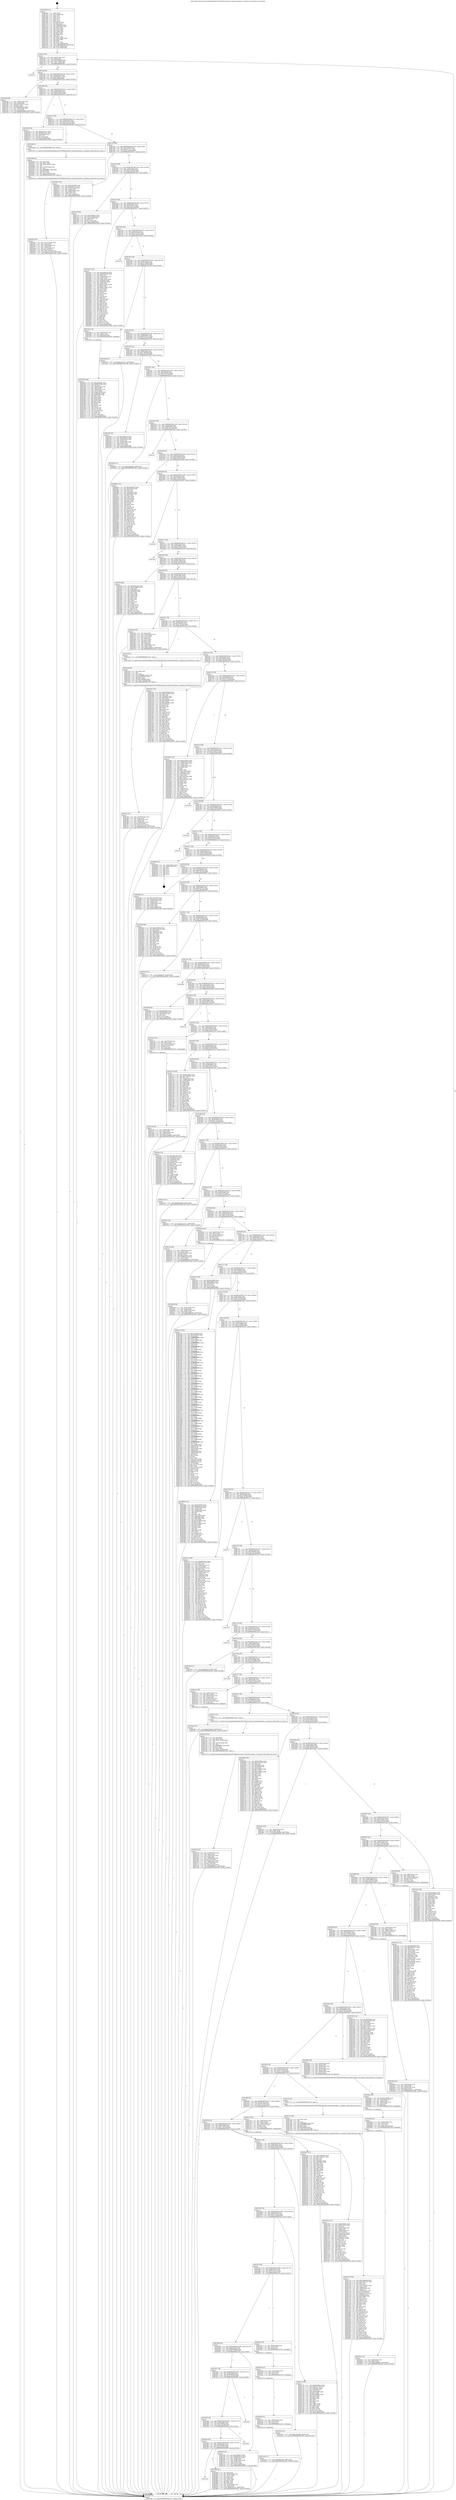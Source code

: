 digraph "0x401260" {
  label = "0x401260 (/mnt/c/Users/mathe/Desktop/tcc/POCII/binaries/extr_linuxnetcoredev.c_nf_ingress_Final-ollvm.out::main(0))"
  labelloc = "t"
  node[shape=record]

  Entry [label="",width=0.3,height=0.3,shape=circle,fillcolor=black,style=filled]
  "0x4012cf" [label="{
     0x4012cf [32]\l
     | [instrs]\l
     &nbsp;&nbsp;0x4012cf \<+6\>: mov -0xe0(%rbp),%eax\l
     &nbsp;&nbsp;0x4012d5 \<+2\>: mov %eax,%ecx\l
     &nbsp;&nbsp;0x4012d7 \<+6\>: sub $0x83bc6596,%ecx\l
     &nbsp;&nbsp;0x4012dd \<+6\>: mov %eax,-0xf4(%rbp)\l
     &nbsp;&nbsp;0x4012e3 \<+6\>: mov %ecx,-0xf8(%rbp)\l
     &nbsp;&nbsp;0x4012e9 \<+6\>: je 0000000000402d2e \<main+0x1ace\>\l
  }"]
  "0x402d2e" [label="{
     0x402d2e\l
  }", style=dashed]
  "0x4012ef" [label="{
     0x4012ef [28]\l
     | [instrs]\l
     &nbsp;&nbsp;0x4012ef \<+5\>: jmp 00000000004012f4 \<main+0x94\>\l
     &nbsp;&nbsp;0x4012f4 \<+6\>: mov -0xf4(%rbp),%eax\l
     &nbsp;&nbsp;0x4012fa \<+5\>: sub $0x8406051c,%eax\l
     &nbsp;&nbsp;0x4012ff \<+6\>: mov %eax,-0xfc(%rbp)\l
     &nbsp;&nbsp;0x401305 \<+6\>: je 000000000040228d \<main+0x102d\>\l
  }"]
  Exit [label="",width=0.3,height=0.3,shape=circle,fillcolor=black,style=filled,peripheries=2]
  "0x40228d" [label="{
     0x40228d [48]\l
     | [instrs]\l
     &nbsp;&nbsp;0x40228d \<+7\>: mov -0x88(%rbp),%rax\l
     &nbsp;&nbsp;0x402294 \<+2\>: mov (%rax),%ecx\l
     &nbsp;&nbsp;0x402296 \<+6\>: add $0x67d8c01c,%ecx\l
     &nbsp;&nbsp;0x40229c \<+3\>: add $0x1,%ecx\l
     &nbsp;&nbsp;0x40229f \<+6\>: sub $0x67d8c01c,%ecx\l
     &nbsp;&nbsp;0x4022a5 \<+7\>: mov -0x88(%rbp),%rax\l
     &nbsp;&nbsp;0x4022ac \<+2\>: mov %ecx,(%rax)\l
     &nbsp;&nbsp;0x4022ae \<+10\>: movl $0x66d19be6,-0xe0(%rbp)\l
     &nbsp;&nbsp;0x4022b8 \<+5\>: jmp 0000000000402e48 \<main+0x1be8\>\l
  }"]
  "0x40130b" [label="{
     0x40130b [28]\l
     | [instrs]\l
     &nbsp;&nbsp;0x40130b \<+5\>: jmp 0000000000401310 \<main+0xb0\>\l
     &nbsp;&nbsp;0x401310 \<+6\>: mov -0xf4(%rbp),%eax\l
     &nbsp;&nbsp;0x401316 \<+5\>: sub $0x88419df3,%eax\l
     &nbsp;&nbsp;0x40131b \<+6\>: mov %eax,-0x100(%rbp)\l
     &nbsp;&nbsp;0x401321 \<+6\>: je 0000000000402a00 \<main+0x17a0\>\l
  }"]
  "0x402aae" [label="{
     0x402aae [15]\l
     | [instrs]\l
     &nbsp;&nbsp;0x402aae \<+10\>: movl $0x4f9a2882,-0xe0(%rbp)\l
     &nbsp;&nbsp;0x402ab8 \<+5\>: jmp 0000000000402e48 \<main+0x1be8\>\l
  }"]
  "0x402a00" [label="{
     0x402a00 [30]\l
     | [instrs]\l
     &nbsp;&nbsp;0x402a00 \<+5\>: mov $0x64c2a2a7,%eax\l
     &nbsp;&nbsp;0x402a05 \<+5\>: mov $0x36410c41,%ecx\l
     &nbsp;&nbsp;0x402a0a \<+3\>: mov -0x2d(%rbp),%dl\l
     &nbsp;&nbsp;0x402a0d \<+3\>: test $0x1,%dl\l
     &nbsp;&nbsp;0x402a10 \<+3\>: cmovne %ecx,%eax\l
     &nbsp;&nbsp;0x402a13 \<+6\>: mov %eax,-0xe0(%rbp)\l
     &nbsp;&nbsp;0x402a19 \<+5\>: jmp 0000000000402e48 \<main+0x1be8\>\l
  }"]
  "0x401327" [label="{
     0x401327 [28]\l
     | [instrs]\l
     &nbsp;&nbsp;0x401327 \<+5\>: jmp 000000000040132c \<main+0xcc\>\l
     &nbsp;&nbsp;0x40132c \<+6\>: mov -0xf4(%rbp),%eax\l
     &nbsp;&nbsp;0x401332 \<+5\>: sub $0x9ac6178a,%eax\l
     &nbsp;&nbsp;0x401337 \<+6\>: mov %eax,-0x104(%rbp)\l
     &nbsp;&nbsp;0x40133d \<+6\>: je 000000000040248b \<main+0x122b\>\l
  }"]
  "0x402a9f" [label="{
     0x402a9f [15]\l
     | [instrs]\l
     &nbsp;&nbsp;0x402a9f \<+4\>: mov -0x60(%rbp),%rax\l
     &nbsp;&nbsp;0x402aa3 \<+3\>: mov (%rax),%rax\l
     &nbsp;&nbsp;0x402aa6 \<+3\>: mov %rax,%rdi\l
     &nbsp;&nbsp;0x402aa9 \<+5\>: call 0000000000401030 \<free@plt\>\l
     | [calls]\l
     &nbsp;&nbsp;0x401030 \{1\} (unknown)\l
  }"]
  "0x40248b" [label="{
     0x40248b [5]\l
     | [instrs]\l
     &nbsp;&nbsp;0x40248b \<+5\>: call 0000000000401160 \<next_i\>\l
     | [calls]\l
     &nbsp;&nbsp;0x401160 \{1\} (/mnt/c/Users/mathe/Desktop/tcc/POCII/binaries/extr_linuxnetcoredev.c_nf_ingress_Final-ollvm.out::next_i)\l
  }"]
  "0x401343" [label="{
     0x401343 [28]\l
     | [instrs]\l
     &nbsp;&nbsp;0x401343 \<+5\>: jmp 0000000000401348 \<main+0xe8\>\l
     &nbsp;&nbsp;0x401348 \<+6\>: mov -0xf4(%rbp),%eax\l
     &nbsp;&nbsp;0x40134e \<+5\>: sub $0xa1e27227,%eax\l
     &nbsp;&nbsp;0x401353 \<+6\>: mov %eax,-0x108(%rbp)\l
     &nbsp;&nbsp;0x401359 \<+6\>: je 0000000000402467 \<main+0x1207\>\l
  }"]
  "0x402a90" [label="{
     0x402a90 [15]\l
     | [instrs]\l
     &nbsp;&nbsp;0x402a90 \<+4\>: mov -0x78(%rbp),%rax\l
     &nbsp;&nbsp;0x402a94 \<+3\>: mov (%rax),%rax\l
     &nbsp;&nbsp;0x402a97 \<+3\>: mov %rax,%rdi\l
     &nbsp;&nbsp;0x402a9a \<+5\>: call 0000000000401030 \<free@plt\>\l
     | [calls]\l
     &nbsp;&nbsp;0x401030 \{1\} (unknown)\l
  }"]
  "0x402467" [label="{
     0x402467 [36]\l
     | [instrs]\l
     &nbsp;&nbsp;0x402467 \<+5\>: mov $0x55d65902,%eax\l
     &nbsp;&nbsp;0x40246c \<+5\>: mov $0x9ac6178a,%ecx\l
     &nbsp;&nbsp;0x402471 \<+4\>: mov -0x70(%rbp),%rdx\l
     &nbsp;&nbsp;0x402475 \<+2\>: mov (%rdx),%esi\l
     &nbsp;&nbsp;0x402477 \<+4\>: mov -0x80(%rbp),%rdx\l
     &nbsp;&nbsp;0x40247b \<+2\>: cmp (%rdx),%esi\l
     &nbsp;&nbsp;0x40247d \<+3\>: cmovl %ecx,%eax\l
     &nbsp;&nbsp;0x402480 \<+6\>: mov %eax,-0xe0(%rbp)\l
     &nbsp;&nbsp;0x402486 \<+5\>: jmp 0000000000402e48 \<main+0x1be8\>\l
  }"]
  "0x40135f" [label="{
     0x40135f [28]\l
     | [instrs]\l
     &nbsp;&nbsp;0x40135f \<+5\>: jmp 0000000000401364 \<main+0x104\>\l
     &nbsp;&nbsp;0x401364 \<+6\>: mov -0xf4(%rbp),%eax\l
     &nbsp;&nbsp;0x40136a \<+5\>: sub $0xa3a50d5d,%eax\l
     &nbsp;&nbsp;0x40136f \<+6\>: mov %eax,-0x10c(%rbp)\l
     &nbsp;&nbsp;0x401375 \<+6\>: je 0000000000401c59 \<main+0x9f9\>\l
  }"]
  "0x402a45" [label="{
     0x402a45 [15]\l
     | [instrs]\l
     &nbsp;&nbsp;0x402a45 \<+10\>: movl $0xc22428a2,-0xe0(%rbp)\l
     &nbsp;&nbsp;0x402a4f \<+5\>: jmp 0000000000402e48 \<main+0x1be8\>\l
  }"]
  "0x401c59" [label="{
     0x401c59 [30]\l
     | [instrs]\l
     &nbsp;&nbsp;0x401c59 \<+5\>: mov $0x518aa4b1,%eax\l
     &nbsp;&nbsp;0x401c5e \<+5\>: mov $0x23d768ed,%ecx\l
     &nbsp;&nbsp;0x401c63 \<+3\>: mov -0x35(%rbp),%dl\l
     &nbsp;&nbsp;0x401c66 \<+3\>: test $0x1,%dl\l
     &nbsp;&nbsp;0x401c69 \<+3\>: cmovne %ecx,%eax\l
     &nbsp;&nbsp;0x401c6c \<+6\>: mov %eax,-0xe0(%rbp)\l
     &nbsp;&nbsp;0x401c72 \<+5\>: jmp 0000000000402e48 \<main+0x1be8\>\l
  }"]
  "0x40137b" [label="{
     0x40137b [28]\l
     | [instrs]\l
     &nbsp;&nbsp;0x40137b \<+5\>: jmp 0000000000401380 \<main+0x120\>\l
     &nbsp;&nbsp;0x401380 \<+6\>: mov -0xf4(%rbp),%eax\l
     &nbsp;&nbsp;0x401386 \<+5\>: sub $0xa40ad22e,%eax\l
     &nbsp;&nbsp;0x40138b \<+6\>: mov %eax,-0x110(%rbp)\l
     &nbsp;&nbsp;0x401391 \<+6\>: je 0000000000402b57 \<main+0x18f7\>\l
  }"]
  "0x4028e1" [label="{
     0x4028e1 [25]\l
     | [instrs]\l
     &nbsp;&nbsp;0x4028e1 \<+4\>: mov -0x48(%rbp),%rcx\l
     &nbsp;&nbsp;0x4028e5 \<+6\>: movl $0x0,(%rcx)\l
     &nbsp;&nbsp;0x4028eb \<+10\>: movl $0xac4de604,-0xe0(%rbp)\l
     &nbsp;&nbsp;0x4028f5 \<+5\>: jmp 0000000000402e48 \<main+0x1be8\>\l
  }"]
  "0x402b57" [label="{
     0x402b57 [159]\l
     | [instrs]\l
     &nbsp;&nbsp;0x402b57 \<+5\>: mov $0x2a8653f3,%eax\l
     &nbsp;&nbsp;0x402b5c \<+5\>: mov $0xd855db56,%ecx\l
     &nbsp;&nbsp;0x402b61 \<+2\>: mov $0x1,%dl\l
     &nbsp;&nbsp;0x402b63 \<+7\>: mov -0xd8(%rbp),%rsi\l
     &nbsp;&nbsp;0x402b6a \<+2\>: mov (%rsi),%edi\l
     &nbsp;&nbsp;0x402b6c \<+3\>: mov %edi,-0x2c(%rbp)\l
     &nbsp;&nbsp;0x402b6f \<+7\>: mov 0x40505c,%edi\l
     &nbsp;&nbsp;0x402b76 \<+8\>: mov 0x405060,%r8d\l
     &nbsp;&nbsp;0x402b7e \<+3\>: mov %edi,%r9d\l
     &nbsp;&nbsp;0x402b81 \<+7\>: add $0xde7a38ac,%r9d\l
     &nbsp;&nbsp;0x402b88 \<+4\>: sub $0x1,%r9d\l
     &nbsp;&nbsp;0x402b8c \<+7\>: sub $0xde7a38ac,%r9d\l
     &nbsp;&nbsp;0x402b93 \<+4\>: imul %r9d,%edi\l
     &nbsp;&nbsp;0x402b97 \<+3\>: and $0x1,%edi\l
     &nbsp;&nbsp;0x402b9a \<+3\>: cmp $0x0,%edi\l
     &nbsp;&nbsp;0x402b9d \<+4\>: sete %r10b\l
     &nbsp;&nbsp;0x402ba1 \<+4\>: cmp $0xa,%r8d\l
     &nbsp;&nbsp;0x402ba5 \<+4\>: setl %r11b\l
     &nbsp;&nbsp;0x402ba9 \<+3\>: mov %r10b,%bl\l
     &nbsp;&nbsp;0x402bac \<+3\>: xor $0xff,%bl\l
     &nbsp;&nbsp;0x402baf \<+3\>: mov %r11b,%r14b\l
     &nbsp;&nbsp;0x402bb2 \<+4\>: xor $0xff,%r14b\l
     &nbsp;&nbsp;0x402bb6 \<+3\>: xor $0x0,%dl\l
     &nbsp;&nbsp;0x402bb9 \<+3\>: mov %bl,%r15b\l
     &nbsp;&nbsp;0x402bbc \<+4\>: and $0x0,%r15b\l
     &nbsp;&nbsp;0x402bc0 \<+3\>: and %dl,%r10b\l
     &nbsp;&nbsp;0x402bc3 \<+3\>: mov %r14b,%r12b\l
     &nbsp;&nbsp;0x402bc6 \<+4\>: and $0x0,%r12b\l
     &nbsp;&nbsp;0x402bca \<+3\>: and %dl,%r11b\l
     &nbsp;&nbsp;0x402bcd \<+3\>: or %r10b,%r15b\l
     &nbsp;&nbsp;0x402bd0 \<+3\>: or %r11b,%r12b\l
     &nbsp;&nbsp;0x402bd3 \<+3\>: xor %r12b,%r15b\l
     &nbsp;&nbsp;0x402bd6 \<+3\>: or %r14b,%bl\l
     &nbsp;&nbsp;0x402bd9 \<+3\>: xor $0xff,%bl\l
     &nbsp;&nbsp;0x402bdc \<+3\>: or $0x0,%dl\l
     &nbsp;&nbsp;0x402bdf \<+2\>: and %dl,%bl\l
     &nbsp;&nbsp;0x402be1 \<+3\>: or %bl,%r15b\l
     &nbsp;&nbsp;0x402be4 \<+4\>: test $0x1,%r15b\l
     &nbsp;&nbsp;0x402be8 \<+3\>: cmovne %ecx,%eax\l
     &nbsp;&nbsp;0x402beb \<+6\>: mov %eax,-0xe0(%rbp)\l
     &nbsp;&nbsp;0x402bf1 \<+5\>: jmp 0000000000402e48 \<main+0x1be8\>\l
  }"]
  "0x401397" [label="{
     0x401397 [28]\l
     | [instrs]\l
     &nbsp;&nbsp;0x401397 \<+5\>: jmp 000000000040139c \<main+0x13c\>\l
     &nbsp;&nbsp;0x40139c \<+6\>: mov -0xf4(%rbp),%eax\l
     &nbsp;&nbsp;0x4013a2 \<+5\>: sub $0xa4373dea,%eax\l
     &nbsp;&nbsp;0x4013a7 \<+6\>: mov %eax,-0x114(%rbp)\l
     &nbsp;&nbsp;0x4013ad \<+6\>: je 0000000000402c4d \<main+0x19ed\>\l
  }"]
  "0x4028c9" [label="{
     0x4028c9 [24]\l
     | [instrs]\l
     &nbsp;&nbsp;0x4028c9 \<+7\>: mov -0xb8(%rbp),%rcx\l
     &nbsp;&nbsp;0x4028d0 \<+3\>: mov (%rcx),%rcx\l
     &nbsp;&nbsp;0x4028d3 \<+3\>: mov %rcx,%rdi\l
     &nbsp;&nbsp;0x4028d6 \<+6\>: mov %eax,-0x218(%rbp)\l
     &nbsp;&nbsp;0x4028dc \<+5\>: call 0000000000401030 \<free@plt\>\l
     | [calls]\l
     &nbsp;&nbsp;0x401030 \{1\} (unknown)\l
  }"]
  "0x402c4d" [label="{
     0x402c4d\l
  }", style=dashed]
  "0x4013b3" [label="{
     0x4013b3 [28]\l
     | [instrs]\l
     &nbsp;&nbsp;0x4013b3 \<+5\>: jmp 00000000004013b8 \<main+0x158\>\l
     &nbsp;&nbsp;0x4013b8 \<+6\>: mov -0xf4(%rbp),%eax\l
     &nbsp;&nbsp;0x4013be \<+5\>: sub $0xa5a7800d,%eax\l
     &nbsp;&nbsp;0x4013c3 \<+6\>: mov %eax,-0x118(%rbp)\l
     &nbsp;&nbsp;0x4013c9 \<+6\>: je 0000000000401da9 \<main+0xb49\>\l
  }"]
  "0x4028ac" [label="{
     0x4028ac [29]\l
     | [instrs]\l
     &nbsp;&nbsp;0x4028ac \<+10\>: movabs $0x4030b6,%rdi\l
     &nbsp;&nbsp;0x4028b6 \<+4\>: mov -0x50(%rbp),%rcx\l
     &nbsp;&nbsp;0x4028ba \<+2\>: mov %eax,(%rcx)\l
     &nbsp;&nbsp;0x4028bc \<+4\>: mov -0x50(%rbp),%rcx\l
     &nbsp;&nbsp;0x4028c0 \<+2\>: mov (%rcx),%esi\l
     &nbsp;&nbsp;0x4028c2 \<+2\>: mov $0x0,%al\l
     &nbsp;&nbsp;0x4028c4 \<+5\>: call 0000000000401040 \<printf@plt\>\l
     | [calls]\l
     &nbsp;&nbsp;0x401040 \{1\} (unknown)\l
  }"]
  "0x401da9" [label="{
     0x401da9 [19]\l
     | [instrs]\l
     &nbsp;&nbsp;0x401da9 \<+7\>: mov -0xd0(%rbp),%rax\l
     &nbsp;&nbsp;0x401db0 \<+3\>: mov (%rax),%rax\l
     &nbsp;&nbsp;0x401db3 \<+4\>: mov 0x8(%rax),%rdi\l
     &nbsp;&nbsp;0x401db7 \<+5\>: call 0000000000401060 \<atoi@plt\>\l
     | [calls]\l
     &nbsp;&nbsp;0x401060 \{1\} (unknown)\l
  }"]
  "0x4013cf" [label="{
     0x4013cf [28]\l
     | [instrs]\l
     &nbsp;&nbsp;0x4013cf \<+5\>: jmp 00000000004013d4 \<main+0x174\>\l
     &nbsp;&nbsp;0x4013d4 \<+6\>: mov -0xf4(%rbp),%eax\l
     &nbsp;&nbsp;0x4013da \<+5\>: sub $0xa6676341,%eax\l
     &nbsp;&nbsp;0x4013df \<+6\>: mov %eax,-0x11c(%rbp)\l
     &nbsp;&nbsp;0x4013e5 \<+6\>: je 0000000000402458 \<main+0x11f8\>\l
  }"]
  "0x401a0b" [label="{
     0x401a0b\l
  }", style=dashed]
  "0x402458" [label="{
     0x402458 [15]\l
     | [instrs]\l
     &nbsp;&nbsp;0x402458 \<+10\>: movl $0xa1e27227,-0xe0(%rbp)\l
     &nbsp;&nbsp;0x402462 \<+5\>: jmp 0000000000402e48 \<main+0x1be8\>\l
  }"]
  "0x4013eb" [label="{
     0x4013eb [28]\l
     | [instrs]\l
     &nbsp;&nbsp;0x4013eb \<+5\>: jmp 00000000004013f0 \<main+0x190\>\l
     &nbsp;&nbsp;0x4013f0 \<+6\>: mov -0xf4(%rbp),%eax\l
     &nbsp;&nbsp;0x4013f6 \<+5\>: sub $0xa74ee460,%eax\l
     &nbsp;&nbsp;0x4013fb \<+6\>: mov %eax,-0x120(%rbp)\l
     &nbsp;&nbsp;0x401401 \<+6\>: je 0000000000401e9e \<main+0xc3e\>\l
  }"]
  "0x40285b" [label="{
     0x40285b [42]\l
     | [instrs]\l
     &nbsp;&nbsp;0x40285b \<+2\>: xor %eax,%eax\l
     &nbsp;&nbsp;0x40285d \<+4\>: mov -0x58(%rbp),%rcx\l
     &nbsp;&nbsp;0x402861 \<+2\>: mov (%rcx),%edx\l
     &nbsp;&nbsp;0x402863 \<+2\>: mov %eax,%esi\l
     &nbsp;&nbsp;0x402865 \<+2\>: sub %edx,%esi\l
     &nbsp;&nbsp;0x402867 \<+2\>: mov %eax,%edx\l
     &nbsp;&nbsp;0x402869 \<+3\>: sub $0x1,%edx\l
     &nbsp;&nbsp;0x40286c \<+2\>: add %edx,%esi\l
     &nbsp;&nbsp;0x40286e \<+2\>: sub %esi,%eax\l
     &nbsp;&nbsp;0x402870 \<+4\>: mov -0x58(%rbp),%rcx\l
     &nbsp;&nbsp;0x402874 \<+2\>: mov %eax,(%rcx)\l
     &nbsp;&nbsp;0x402876 \<+10\>: movl $0xdc243715,-0xe0(%rbp)\l
     &nbsp;&nbsp;0x402880 \<+5\>: jmp 0000000000402e48 \<main+0x1be8\>\l
  }"]
  "0x401e9e" [label="{
     0x401e9e [42]\l
     | [instrs]\l
     &nbsp;&nbsp;0x401e9e \<+5\>: mov $0xea067ed,%eax\l
     &nbsp;&nbsp;0x401ea3 \<+5\>: mov $0xc2dfd314,%ecx\l
     &nbsp;&nbsp;0x401ea8 \<+7\>: mov -0xb0(%rbp),%rdx\l
     &nbsp;&nbsp;0x401eaf \<+2\>: mov (%rdx),%esi\l
     &nbsp;&nbsp;0x401eb1 \<+7\>: mov -0xc0(%rbp),%rdx\l
     &nbsp;&nbsp;0x401eb8 \<+2\>: cmp (%rdx),%esi\l
     &nbsp;&nbsp;0x401eba \<+3\>: cmovl %ecx,%eax\l
     &nbsp;&nbsp;0x401ebd \<+6\>: mov %eax,-0xe0(%rbp)\l
     &nbsp;&nbsp;0x401ec3 \<+5\>: jmp 0000000000402e48 \<main+0x1be8\>\l
  }"]
  "0x401407" [label="{
     0x401407 [28]\l
     | [instrs]\l
     &nbsp;&nbsp;0x401407 \<+5\>: jmp 000000000040140c \<main+0x1ac\>\l
     &nbsp;&nbsp;0x40140c \<+6\>: mov -0xf4(%rbp),%eax\l
     &nbsp;&nbsp;0x401412 \<+5\>: sub $0xa7d91240,%eax\l
     &nbsp;&nbsp;0x401417 \<+6\>: mov %eax,-0x124(%rbp)\l
     &nbsp;&nbsp;0x40141d \<+6\>: je 000000000040284c \<main+0x15ec\>\l
  }"]
  "0x4019ef" [label="{
     0x4019ef [28]\l
     | [instrs]\l
     &nbsp;&nbsp;0x4019ef \<+5\>: jmp 00000000004019f4 \<main+0x794\>\l
     &nbsp;&nbsp;0x4019f4 \<+6\>: mov -0xf4(%rbp),%eax\l
     &nbsp;&nbsp;0x4019fa \<+5\>: sub $0x7fb4be6e,%eax\l
     &nbsp;&nbsp;0x4019ff \<+6\>: mov %eax,-0x1fc(%rbp)\l
     &nbsp;&nbsp;0x401a05 \<+6\>: je 000000000040285b \<main+0x15fb\>\l
  }"]
  "0x40284c" [label="{
     0x40284c [15]\l
     | [instrs]\l
     &nbsp;&nbsp;0x40284c \<+10\>: movl $0x7fb4be6e,-0xe0(%rbp)\l
     &nbsp;&nbsp;0x402856 \<+5\>: jmp 0000000000402e48 \<main+0x1be8\>\l
  }"]
  "0x401423" [label="{
     0x401423 [28]\l
     | [instrs]\l
     &nbsp;&nbsp;0x401423 \<+5\>: jmp 0000000000401428 \<main+0x1c8\>\l
     &nbsp;&nbsp;0x401428 \<+6\>: mov -0xf4(%rbp),%eax\l
     &nbsp;&nbsp;0x40142e \<+5\>: sub $0xa992d7e5,%eax\l
     &nbsp;&nbsp;0x401433 \<+6\>: mov %eax,-0x128(%rbp)\l
     &nbsp;&nbsp;0x401439 \<+6\>: je 0000000000402acc \<main+0x186c\>\l
  }"]
  "0x401d44" [label="{
     0x401d44\l
  }", style=dashed]
  "0x402acc" [label="{
     0x402acc\l
  }", style=dashed]
  "0x40143f" [label="{
     0x40143f [28]\l
     | [instrs]\l
     &nbsp;&nbsp;0x40143f \<+5\>: jmp 0000000000401444 \<main+0x1e4\>\l
     &nbsp;&nbsp;0x401444 \<+6\>: mov -0xf4(%rbp),%eax\l
     &nbsp;&nbsp;0x40144a \<+5\>: sub $0xac4de604,%eax\l
     &nbsp;&nbsp;0x40144f \<+6\>: mov %eax,-0x12c(%rbp)\l
     &nbsp;&nbsp;0x401455 \<+6\>: je 00000000004028fa \<main+0x169a\>\l
  }"]
  "0x4019d3" [label="{
     0x4019d3 [28]\l
     | [instrs]\l
     &nbsp;&nbsp;0x4019d3 \<+5\>: jmp 00000000004019d8 \<main+0x778\>\l
     &nbsp;&nbsp;0x4019d8 \<+6\>: mov -0xf4(%rbp),%eax\l
     &nbsp;&nbsp;0x4019de \<+5\>: sub $0x7e2bf165,%eax\l
     &nbsp;&nbsp;0x4019e3 \<+6\>: mov %eax,-0x1f8(%rbp)\l
     &nbsp;&nbsp;0x4019e9 \<+6\>: je 0000000000401d44 \<main+0xae4\>\l
  }"]
  "0x4028fa" [label="{
     0x4028fa [137]\l
     | [instrs]\l
     &nbsp;&nbsp;0x4028fa \<+5\>: mov $0xcae30978,%eax\l
     &nbsp;&nbsp;0x4028ff \<+5\>: mov $0xc5ff7c66,%ecx\l
     &nbsp;&nbsp;0x402904 \<+2\>: mov $0x1,%dl\l
     &nbsp;&nbsp;0x402906 \<+2\>: xor %esi,%esi\l
     &nbsp;&nbsp;0x402908 \<+7\>: mov 0x40505c,%edi\l
     &nbsp;&nbsp;0x40290f \<+8\>: mov 0x405060,%r8d\l
     &nbsp;&nbsp;0x402917 \<+3\>: sub $0x1,%esi\l
     &nbsp;&nbsp;0x40291a \<+3\>: mov %edi,%r9d\l
     &nbsp;&nbsp;0x40291d \<+3\>: add %esi,%r9d\l
     &nbsp;&nbsp;0x402920 \<+4\>: imul %r9d,%edi\l
     &nbsp;&nbsp;0x402924 \<+3\>: and $0x1,%edi\l
     &nbsp;&nbsp;0x402927 \<+3\>: cmp $0x0,%edi\l
     &nbsp;&nbsp;0x40292a \<+4\>: sete %r10b\l
     &nbsp;&nbsp;0x40292e \<+4\>: cmp $0xa,%r8d\l
     &nbsp;&nbsp;0x402932 \<+4\>: setl %r11b\l
     &nbsp;&nbsp;0x402936 \<+3\>: mov %r10b,%bl\l
     &nbsp;&nbsp;0x402939 \<+3\>: xor $0xff,%bl\l
     &nbsp;&nbsp;0x40293c \<+3\>: mov %r11b,%r14b\l
     &nbsp;&nbsp;0x40293f \<+4\>: xor $0xff,%r14b\l
     &nbsp;&nbsp;0x402943 \<+3\>: xor $0x1,%dl\l
     &nbsp;&nbsp;0x402946 \<+3\>: mov %bl,%r15b\l
     &nbsp;&nbsp;0x402949 \<+4\>: and $0xff,%r15b\l
     &nbsp;&nbsp;0x40294d \<+3\>: and %dl,%r10b\l
     &nbsp;&nbsp;0x402950 \<+3\>: mov %r14b,%r12b\l
     &nbsp;&nbsp;0x402953 \<+4\>: and $0xff,%r12b\l
     &nbsp;&nbsp;0x402957 \<+3\>: and %dl,%r11b\l
     &nbsp;&nbsp;0x40295a \<+3\>: or %r10b,%r15b\l
     &nbsp;&nbsp;0x40295d \<+3\>: or %r11b,%r12b\l
     &nbsp;&nbsp;0x402960 \<+3\>: xor %r12b,%r15b\l
     &nbsp;&nbsp;0x402963 \<+3\>: or %r14b,%bl\l
     &nbsp;&nbsp;0x402966 \<+3\>: xor $0xff,%bl\l
     &nbsp;&nbsp;0x402969 \<+3\>: or $0x1,%dl\l
     &nbsp;&nbsp;0x40296c \<+2\>: and %dl,%bl\l
     &nbsp;&nbsp;0x40296e \<+3\>: or %bl,%r15b\l
     &nbsp;&nbsp;0x402971 \<+4\>: test $0x1,%r15b\l
     &nbsp;&nbsp;0x402975 \<+3\>: cmovne %ecx,%eax\l
     &nbsp;&nbsp;0x402978 \<+6\>: mov %eax,-0xe0(%rbp)\l
     &nbsp;&nbsp;0x40297e \<+5\>: jmp 0000000000402e48 \<main+0x1be8\>\l
  }"]
  "0x40145b" [label="{
     0x40145b [28]\l
     | [instrs]\l
     &nbsp;&nbsp;0x40145b \<+5\>: jmp 0000000000401460 \<main+0x200\>\l
     &nbsp;&nbsp;0x401460 \<+6\>: mov -0xf4(%rbp),%eax\l
     &nbsp;&nbsp;0x401466 \<+5\>: sub $0xace2ed6a,%eax\l
     &nbsp;&nbsp;0x40146b \<+6\>: mov %eax,-0x130(%rbp)\l
     &nbsp;&nbsp;0x401471 \<+6\>: je 0000000000402c08 \<main+0x19a8\>\l
  }"]
  "0x402d6b" [label="{
     0x402d6b\l
  }", style=dashed]
  "0x402c08" [label="{
     0x402c08\l
  }", style=dashed]
  "0x401477" [label="{
     0x401477 [28]\l
     | [instrs]\l
     &nbsp;&nbsp;0x401477 \<+5\>: jmp 000000000040147c \<main+0x21c\>\l
     &nbsp;&nbsp;0x40147c \<+6\>: mov -0xf4(%rbp),%eax\l
     &nbsp;&nbsp;0x401482 \<+5\>: sub $0xaea6dd5c,%eax\l
     &nbsp;&nbsp;0x401487 \<+6\>: mov %eax,-0x134(%rbp)\l
     &nbsp;&nbsp;0x40148d \<+6\>: je 0000000000402c6e \<main+0x1a0e\>\l
  }"]
  "0x4027a3" [label="{
     0x4027a3 [169]\l
     | [instrs]\l
     &nbsp;&nbsp;0x4027a3 \<+5\>: mov $0xd16ddee9,%ecx\l
     &nbsp;&nbsp;0x4027a8 \<+5\>: mov $0xa7d91240,%edx\l
     &nbsp;&nbsp;0x4027ad \<+3\>: mov $0x1,%sil\l
     &nbsp;&nbsp;0x4027b0 \<+2\>: xor %edi,%edi\l
     &nbsp;&nbsp;0x4027b2 \<+7\>: mov -0x214(%rbp),%r8d\l
     &nbsp;&nbsp;0x4027b9 \<+4\>: imul %eax,%r8d\l
     &nbsp;&nbsp;0x4027bd \<+4\>: mov -0x60(%rbp),%r9\l
     &nbsp;&nbsp;0x4027c1 \<+3\>: mov (%r9),%r9\l
     &nbsp;&nbsp;0x4027c4 \<+4\>: mov -0x58(%rbp),%r10\l
     &nbsp;&nbsp;0x4027c8 \<+3\>: movslq (%r10),%r10\l
     &nbsp;&nbsp;0x4027cb \<+4\>: mov %r8d,(%r9,%r10,4)\l
     &nbsp;&nbsp;0x4027cf \<+7\>: mov 0x40505c,%eax\l
     &nbsp;&nbsp;0x4027d6 \<+8\>: mov 0x405060,%r8d\l
     &nbsp;&nbsp;0x4027de \<+3\>: sub $0x1,%edi\l
     &nbsp;&nbsp;0x4027e1 \<+3\>: mov %eax,%r11d\l
     &nbsp;&nbsp;0x4027e4 \<+3\>: add %edi,%r11d\l
     &nbsp;&nbsp;0x4027e7 \<+4\>: imul %r11d,%eax\l
     &nbsp;&nbsp;0x4027eb \<+3\>: and $0x1,%eax\l
     &nbsp;&nbsp;0x4027ee \<+3\>: cmp $0x0,%eax\l
     &nbsp;&nbsp;0x4027f1 \<+3\>: sete %bl\l
     &nbsp;&nbsp;0x4027f4 \<+4\>: cmp $0xa,%r8d\l
     &nbsp;&nbsp;0x4027f8 \<+4\>: setl %r14b\l
     &nbsp;&nbsp;0x4027fc \<+3\>: mov %bl,%r15b\l
     &nbsp;&nbsp;0x4027ff \<+4\>: xor $0xff,%r15b\l
     &nbsp;&nbsp;0x402803 \<+3\>: mov %r14b,%r12b\l
     &nbsp;&nbsp;0x402806 \<+4\>: xor $0xff,%r12b\l
     &nbsp;&nbsp;0x40280a \<+4\>: xor $0x1,%sil\l
     &nbsp;&nbsp;0x40280e \<+3\>: mov %r15b,%r13b\l
     &nbsp;&nbsp;0x402811 \<+4\>: and $0xff,%r13b\l
     &nbsp;&nbsp;0x402815 \<+3\>: and %sil,%bl\l
     &nbsp;&nbsp;0x402818 \<+3\>: mov %r12b,%al\l
     &nbsp;&nbsp;0x40281b \<+2\>: and $0xff,%al\l
     &nbsp;&nbsp;0x40281d \<+3\>: and %sil,%r14b\l
     &nbsp;&nbsp;0x402820 \<+3\>: or %bl,%r13b\l
     &nbsp;&nbsp;0x402823 \<+3\>: or %r14b,%al\l
     &nbsp;&nbsp;0x402826 \<+3\>: xor %al,%r13b\l
     &nbsp;&nbsp;0x402829 \<+3\>: or %r12b,%r15b\l
     &nbsp;&nbsp;0x40282c \<+4\>: xor $0xff,%r15b\l
     &nbsp;&nbsp;0x402830 \<+4\>: or $0x1,%sil\l
     &nbsp;&nbsp;0x402834 \<+3\>: and %sil,%r15b\l
     &nbsp;&nbsp;0x402837 \<+3\>: or %r15b,%r13b\l
     &nbsp;&nbsp;0x40283a \<+4\>: test $0x1,%r13b\l
     &nbsp;&nbsp;0x40283e \<+3\>: cmovne %edx,%ecx\l
     &nbsp;&nbsp;0x402841 \<+6\>: mov %ecx,-0xe0(%rbp)\l
     &nbsp;&nbsp;0x402847 \<+5\>: jmp 0000000000402e48 \<main+0x1be8\>\l
  }"]
  "0x402c6e" [label="{
     0x402c6e\l
  }", style=dashed]
  "0x401493" [label="{
     0x401493 [28]\l
     | [instrs]\l
     &nbsp;&nbsp;0x401493 \<+5\>: jmp 0000000000401498 \<main+0x238\>\l
     &nbsp;&nbsp;0x401498 \<+6\>: mov -0xf4(%rbp),%eax\l
     &nbsp;&nbsp;0x40149e \<+5\>: sub $0xb6e1e3dc,%eax\l
     &nbsp;&nbsp;0x4014a3 \<+6\>: mov %eax,-0x138(%rbp)\l
     &nbsp;&nbsp;0x4014a9 \<+6\>: je 0000000000401f24 \<main+0xcc4\>\l
  }"]
  "0x40277b" [label="{
     0x40277b [40]\l
     | [instrs]\l
     &nbsp;&nbsp;0x40277b \<+5\>: mov $0x2,%ecx\l
     &nbsp;&nbsp;0x402780 \<+1\>: cltd\l
     &nbsp;&nbsp;0x402781 \<+2\>: idiv %ecx\l
     &nbsp;&nbsp;0x402783 \<+6\>: imul $0xfffffffe,%edx,%ecx\l
     &nbsp;&nbsp;0x402789 \<+6\>: sub $0x4cff366,%ecx\l
     &nbsp;&nbsp;0x40278f \<+3\>: add $0x1,%ecx\l
     &nbsp;&nbsp;0x402792 \<+6\>: add $0x4cff366,%ecx\l
     &nbsp;&nbsp;0x402798 \<+6\>: mov %ecx,-0x214(%rbp)\l
     &nbsp;&nbsp;0x40279e \<+5\>: call 0000000000401160 \<next_i\>\l
     | [calls]\l
     &nbsp;&nbsp;0x401160 \{1\} (/mnt/c/Users/mathe/Desktop/tcc/POCII/binaries/extr_linuxnetcoredev.c_nf_ingress_Final-ollvm.out::next_i)\l
  }"]
  "0x401f24" [label="{
     0x401f24 [86]\l
     | [instrs]\l
     &nbsp;&nbsp;0x401f24 \<+5\>: mov $0xd4eb223e,%eax\l
     &nbsp;&nbsp;0x401f29 \<+5\>: mov $0x2154f890,%ecx\l
     &nbsp;&nbsp;0x401f2e \<+2\>: xor %edx,%edx\l
     &nbsp;&nbsp;0x401f30 \<+7\>: mov 0x40505c,%esi\l
     &nbsp;&nbsp;0x401f37 \<+7\>: mov 0x405060,%edi\l
     &nbsp;&nbsp;0x401f3e \<+3\>: sub $0x1,%edx\l
     &nbsp;&nbsp;0x401f41 \<+3\>: mov %esi,%r8d\l
     &nbsp;&nbsp;0x401f44 \<+3\>: add %edx,%r8d\l
     &nbsp;&nbsp;0x401f47 \<+4\>: imul %r8d,%esi\l
     &nbsp;&nbsp;0x401f4b \<+3\>: and $0x1,%esi\l
     &nbsp;&nbsp;0x401f4e \<+3\>: cmp $0x0,%esi\l
     &nbsp;&nbsp;0x401f51 \<+4\>: sete %r9b\l
     &nbsp;&nbsp;0x401f55 \<+3\>: cmp $0xa,%edi\l
     &nbsp;&nbsp;0x401f58 \<+4\>: setl %r10b\l
     &nbsp;&nbsp;0x401f5c \<+3\>: mov %r9b,%r11b\l
     &nbsp;&nbsp;0x401f5f \<+3\>: and %r10b,%r11b\l
     &nbsp;&nbsp;0x401f62 \<+3\>: xor %r10b,%r9b\l
     &nbsp;&nbsp;0x401f65 \<+3\>: or %r9b,%r11b\l
     &nbsp;&nbsp;0x401f68 \<+4\>: test $0x1,%r11b\l
     &nbsp;&nbsp;0x401f6c \<+3\>: cmovne %ecx,%eax\l
     &nbsp;&nbsp;0x401f6f \<+6\>: mov %eax,-0xe0(%rbp)\l
     &nbsp;&nbsp;0x401f75 \<+5\>: jmp 0000000000402e48 \<main+0x1be8\>\l
  }"]
  "0x4014af" [label="{
     0x4014af [28]\l
     | [instrs]\l
     &nbsp;&nbsp;0x4014af \<+5\>: jmp 00000000004014b4 \<main+0x254\>\l
     &nbsp;&nbsp;0x4014b4 \<+6\>: mov -0xf4(%rbp),%eax\l
     &nbsp;&nbsp;0x4014ba \<+5\>: sub $0xc22428a2,%eax\l
     &nbsp;&nbsp;0x4014bf \<+6\>: mov %eax,-0x13c(%rbp)\l
     &nbsp;&nbsp;0x4014c5 \<+6\>: je 0000000000402a54 \<main+0x17f4\>\l
  }"]
  "0x40260d" [label="{
     0x40260d [32]\l
     | [instrs]\l
     &nbsp;&nbsp;0x40260d \<+4\>: mov -0x60(%rbp),%rdi\l
     &nbsp;&nbsp;0x402611 \<+3\>: mov %rax,(%rdi)\l
     &nbsp;&nbsp;0x402614 \<+4\>: mov -0x58(%rbp),%rax\l
     &nbsp;&nbsp;0x402618 \<+6\>: movl $0x0,(%rax)\l
     &nbsp;&nbsp;0x40261e \<+10\>: movl $0xdc243715,-0xe0(%rbp)\l
     &nbsp;&nbsp;0x402628 \<+5\>: jmp 0000000000402e48 \<main+0x1be8\>\l
  }"]
  "0x402a54" [label="{
     0x402a54 [42]\l
     | [instrs]\l
     &nbsp;&nbsp;0x402a54 \<+2\>: xor %eax,%eax\l
     &nbsp;&nbsp;0x402a56 \<+4\>: mov -0x48(%rbp),%rcx\l
     &nbsp;&nbsp;0x402a5a \<+2\>: mov (%rcx),%edx\l
     &nbsp;&nbsp;0x402a5c \<+2\>: mov %eax,%esi\l
     &nbsp;&nbsp;0x402a5e \<+2\>: sub %edx,%esi\l
     &nbsp;&nbsp;0x402a60 \<+2\>: mov %eax,%edx\l
     &nbsp;&nbsp;0x402a62 \<+3\>: sub $0x1,%edx\l
     &nbsp;&nbsp;0x402a65 \<+2\>: add %edx,%esi\l
     &nbsp;&nbsp;0x402a67 \<+2\>: sub %esi,%eax\l
     &nbsp;&nbsp;0x402a69 \<+4\>: mov -0x48(%rbp),%rcx\l
     &nbsp;&nbsp;0x402a6d \<+2\>: mov %eax,(%rcx)\l
     &nbsp;&nbsp;0x402a6f \<+10\>: movl $0xac4de604,-0xe0(%rbp)\l
     &nbsp;&nbsp;0x402a79 \<+5\>: jmp 0000000000402e48 \<main+0x1be8\>\l
  }"]
  "0x4014cb" [label="{
     0x4014cb [28]\l
     | [instrs]\l
     &nbsp;&nbsp;0x4014cb \<+5\>: jmp 00000000004014d0 \<main+0x270\>\l
     &nbsp;&nbsp;0x4014d0 \<+6\>: mov -0xf4(%rbp),%eax\l
     &nbsp;&nbsp;0x4014d6 \<+5\>: sub $0xc2dfd314,%eax\l
     &nbsp;&nbsp;0x4014db \<+6\>: mov %eax,-0x140(%rbp)\l
     &nbsp;&nbsp;0x4014e1 \<+6\>: je 0000000000401ec8 \<main+0xc68\>\l
  }"]
  "0x4024bc" [label="{
     0x4024bc [42]\l
     | [instrs]\l
     &nbsp;&nbsp;0x4024bc \<+6\>: mov -0x210(%rbp),%ecx\l
     &nbsp;&nbsp;0x4024c2 \<+3\>: imul %eax,%ecx\l
     &nbsp;&nbsp;0x4024c5 \<+4\>: mov -0x78(%rbp),%rdi\l
     &nbsp;&nbsp;0x4024c9 \<+3\>: mov (%rdi),%rdi\l
     &nbsp;&nbsp;0x4024cc \<+4\>: mov -0x70(%rbp),%r8\l
     &nbsp;&nbsp;0x4024d0 \<+3\>: movslq (%r8),%r8\l
     &nbsp;&nbsp;0x4024d3 \<+4\>: mov %ecx,(%rdi,%r8,4)\l
     &nbsp;&nbsp;0x4024d7 \<+10\>: movl $0x5f71402f,-0xe0(%rbp)\l
     &nbsp;&nbsp;0x4024e1 \<+5\>: jmp 0000000000402e48 \<main+0x1be8\>\l
  }"]
  "0x401ec8" [label="{
     0x401ec8 [5]\l
     | [instrs]\l
     &nbsp;&nbsp;0x401ec8 \<+5\>: call 0000000000401160 \<next_i\>\l
     | [calls]\l
     &nbsp;&nbsp;0x401160 \{1\} (/mnt/c/Users/mathe/Desktop/tcc/POCII/binaries/extr_linuxnetcoredev.c_nf_ingress_Final-ollvm.out::next_i)\l
  }"]
  "0x4014e7" [label="{
     0x4014e7 [28]\l
     | [instrs]\l
     &nbsp;&nbsp;0x4014e7 \<+5\>: jmp 00000000004014ec \<main+0x28c\>\l
     &nbsp;&nbsp;0x4014ec \<+6\>: mov -0xf4(%rbp),%eax\l
     &nbsp;&nbsp;0x4014f2 \<+5\>: sub $0xc58824cd,%eax\l
     &nbsp;&nbsp;0x4014f7 \<+6\>: mov %eax,-0x144(%rbp)\l
     &nbsp;&nbsp;0x4014fd \<+6\>: je 00000000004022fc \<main+0x109c\>\l
  }"]
  "0x402490" [label="{
     0x402490 [44]\l
     | [instrs]\l
     &nbsp;&nbsp;0x402490 \<+2\>: xor %ecx,%ecx\l
     &nbsp;&nbsp;0x402492 \<+5\>: mov $0x2,%edx\l
     &nbsp;&nbsp;0x402497 \<+6\>: mov %edx,-0x20c(%rbp)\l
     &nbsp;&nbsp;0x40249d \<+1\>: cltd\l
     &nbsp;&nbsp;0x40249e \<+6\>: mov -0x20c(%rbp),%esi\l
     &nbsp;&nbsp;0x4024a4 \<+2\>: idiv %esi\l
     &nbsp;&nbsp;0x4024a6 \<+6\>: imul $0xfffffffe,%edx,%edx\l
     &nbsp;&nbsp;0x4024ac \<+3\>: sub $0x1,%ecx\l
     &nbsp;&nbsp;0x4024af \<+2\>: sub %ecx,%edx\l
     &nbsp;&nbsp;0x4024b1 \<+6\>: mov %edx,-0x210(%rbp)\l
     &nbsp;&nbsp;0x4024b7 \<+5\>: call 0000000000401160 \<next_i\>\l
     | [calls]\l
     &nbsp;&nbsp;0x401160 \{1\} (/mnt/c/Users/mathe/Desktop/tcc/POCII/binaries/extr_linuxnetcoredev.c_nf_ingress_Final-ollvm.out::next_i)\l
  }"]
  "0x4022fc" [label="{
     0x4022fc [147]\l
     | [instrs]\l
     &nbsp;&nbsp;0x4022fc \<+5\>: mov $0x83bc6596,%eax\l
     &nbsp;&nbsp;0x402301 \<+5\>: mov $0x551aa818,%ecx\l
     &nbsp;&nbsp;0x402306 \<+2\>: mov $0x1,%dl\l
     &nbsp;&nbsp;0x402308 \<+7\>: mov 0x40505c,%esi\l
     &nbsp;&nbsp;0x40230f \<+7\>: mov 0x405060,%edi\l
     &nbsp;&nbsp;0x402316 \<+3\>: mov %esi,%r8d\l
     &nbsp;&nbsp;0x402319 \<+7\>: add $0x564ed0fc,%r8d\l
     &nbsp;&nbsp;0x402320 \<+4\>: sub $0x1,%r8d\l
     &nbsp;&nbsp;0x402324 \<+7\>: sub $0x564ed0fc,%r8d\l
     &nbsp;&nbsp;0x40232b \<+4\>: imul %r8d,%esi\l
     &nbsp;&nbsp;0x40232f \<+3\>: and $0x1,%esi\l
     &nbsp;&nbsp;0x402332 \<+3\>: cmp $0x0,%esi\l
     &nbsp;&nbsp;0x402335 \<+4\>: sete %r9b\l
     &nbsp;&nbsp;0x402339 \<+3\>: cmp $0xa,%edi\l
     &nbsp;&nbsp;0x40233c \<+4\>: setl %r10b\l
     &nbsp;&nbsp;0x402340 \<+3\>: mov %r9b,%r11b\l
     &nbsp;&nbsp;0x402343 \<+4\>: xor $0xff,%r11b\l
     &nbsp;&nbsp;0x402347 \<+3\>: mov %r10b,%bl\l
     &nbsp;&nbsp;0x40234a \<+3\>: xor $0xff,%bl\l
     &nbsp;&nbsp;0x40234d \<+3\>: xor $0x0,%dl\l
     &nbsp;&nbsp;0x402350 \<+3\>: mov %r11b,%r14b\l
     &nbsp;&nbsp;0x402353 \<+4\>: and $0x0,%r14b\l
     &nbsp;&nbsp;0x402357 \<+3\>: and %dl,%r9b\l
     &nbsp;&nbsp;0x40235a \<+3\>: mov %bl,%r15b\l
     &nbsp;&nbsp;0x40235d \<+4\>: and $0x0,%r15b\l
     &nbsp;&nbsp;0x402361 \<+3\>: and %dl,%r10b\l
     &nbsp;&nbsp;0x402364 \<+3\>: or %r9b,%r14b\l
     &nbsp;&nbsp;0x402367 \<+3\>: or %r10b,%r15b\l
     &nbsp;&nbsp;0x40236a \<+3\>: xor %r15b,%r14b\l
     &nbsp;&nbsp;0x40236d \<+3\>: or %bl,%r11b\l
     &nbsp;&nbsp;0x402370 \<+4\>: xor $0xff,%r11b\l
     &nbsp;&nbsp;0x402374 \<+3\>: or $0x0,%dl\l
     &nbsp;&nbsp;0x402377 \<+3\>: and %dl,%r11b\l
     &nbsp;&nbsp;0x40237a \<+3\>: or %r11b,%r14b\l
     &nbsp;&nbsp;0x40237d \<+4\>: test $0x1,%r14b\l
     &nbsp;&nbsp;0x402381 \<+3\>: cmovne %ecx,%eax\l
     &nbsp;&nbsp;0x402384 \<+6\>: mov %eax,-0xe0(%rbp)\l
     &nbsp;&nbsp;0x40238a \<+5\>: jmp 0000000000402e48 \<main+0x1be8\>\l
  }"]
  "0x401503" [label="{
     0x401503 [28]\l
     | [instrs]\l
     &nbsp;&nbsp;0x401503 \<+5\>: jmp 0000000000401508 \<main+0x2a8\>\l
     &nbsp;&nbsp;0x401508 \<+6\>: mov -0xf4(%rbp),%eax\l
     &nbsp;&nbsp;0x40150e \<+5\>: sub $0xc5ff7c66,%eax\l
     &nbsp;&nbsp;0x401513 \<+6\>: mov %eax,-0x148(%rbp)\l
     &nbsp;&nbsp;0x401519 \<+6\>: je 0000000000402983 \<main+0x1723\>\l
  }"]
  "0x4023ac" [label="{
     0x4023ac [172]\l
     | [instrs]\l
     &nbsp;&nbsp;0x4023ac \<+5\>: mov $0x83bc6596,%ecx\l
     &nbsp;&nbsp;0x4023b1 \<+5\>: mov $0xa6676341,%edx\l
     &nbsp;&nbsp;0x4023b6 \<+3\>: mov $0x1,%sil\l
     &nbsp;&nbsp;0x4023b9 \<+4\>: mov -0x78(%rbp),%rdi\l
     &nbsp;&nbsp;0x4023bd \<+3\>: mov %rax,(%rdi)\l
     &nbsp;&nbsp;0x4023c0 \<+4\>: mov -0x70(%rbp),%rax\l
     &nbsp;&nbsp;0x4023c4 \<+6\>: movl $0x0,(%rax)\l
     &nbsp;&nbsp;0x4023ca \<+8\>: mov 0x40505c,%r8d\l
     &nbsp;&nbsp;0x4023d2 \<+8\>: mov 0x405060,%r9d\l
     &nbsp;&nbsp;0x4023da \<+3\>: mov %r8d,%r10d\l
     &nbsp;&nbsp;0x4023dd \<+7\>: add $0x62bad087,%r10d\l
     &nbsp;&nbsp;0x4023e4 \<+4\>: sub $0x1,%r10d\l
     &nbsp;&nbsp;0x4023e8 \<+7\>: sub $0x62bad087,%r10d\l
     &nbsp;&nbsp;0x4023ef \<+4\>: imul %r10d,%r8d\l
     &nbsp;&nbsp;0x4023f3 \<+4\>: and $0x1,%r8d\l
     &nbsp;&nbsp;0x4023f7 \<+4\>: cmp $0x0,%r8d\l
     &nbsp;&nbsp;0x4023fb \<+4\>: sete %r11b\l
     &nbsp;&nbsp;0x4023ff \<+4\>: cmp $0xa,%r9d\l
     &nbsp;&nbsp;0x402403 \<+3\>: setl %bl\l
     &nbsp;&nbsp;0x402406 \<+3\>: mov %r11b,%r14b\l
     &nbsp;&nbsp;0x402409 \<+4\>: xor $0xff,%r14b\l
     &nbsp;&nbsp;0x40240d \<+3\>: mov %bl,%r15b\l
     &nbsp;&nbsp;0x402410 \<+4\>: xor $0xff,%r15b\l
     &nbsp;&nbsp;0x402414 \<+4\>: xor $0x1,%sil\l
     &nbsp;&nbsp;0x402418 \<+3\>: mov %r14b,%r12b\l
     &nbsp;&nbsp;0x40241b \<+4\>: and $0xff,%r12b\l
     &nbsp;&nbsp;0x40241f \<+3\>: and %sil,%r11b\l
     &nbsp;&nbsp;0x402422 \<+3\>: mov %r15b,%r13b\l
     &nbsp;&nbsp;0x402425 \<+4\>: and $0xff,%r13b\l
     &nbsp;&nbsp;0x402429 \<+3\>: and %sil,%bl\l
     &nbsp;&nbsp;0x40242c \<+3\>: or %r11b,%r12b\l
     &nbsp;&nbsp;0x40242f \<+3\>: or %bl,%r13b\l
     &nbsp;&nbsp;0x402432 \<+3\>: xor %r13b,%r12b\l
     &nbsp;&nbsp;0x402435 \<+3\>: or %r15b,%r14b\l
     &nbsp;&nbsp;0x402438 \<+4\>: xor $0xff,%r14b\l
     &nbsp;&nbsp;0x40243c \<+4\>: or $0x1,%sil\l
     &nbsp;&nbsp;0x402440 \<+3\>: and %sil,%r14b\l
     &nbsp;&nbsp;0x402443 \<+3\>: or %r14b,%r12b\l
     &nbsp;&nbsp;0x402446 \<+4\>: test $0x1,%r12b\l
     &nbsp;&nbsp;0x40244a \<+3\>: cmovne %edx,%ecx\l
     &nbsp;&nbsp;0x40244d \<+6\>: mov %ecx,-0xe0(%rbp)\l
     &nbsp;&nbsp;0x402453 \<+5\>: jmp 0000000000402e48 \<main+0x1be8\>\l
  }"]
  "0x402983" [label="{
     0x402983 [125]\l
     | [instrs]\l
     &nbsp;&nbsp;0x402983 \<+5\>: mov $0xcae30978,%eax\l
     &nbsp;&nbsp;0x402988 \<+5\>: mov $0x88419df3,%ecx\l
     &nbsp;&nbsp;0x40298d \<+4\>: mov -0x48(%rbp),%rdx\l
     &nbsp;&nbsp;0x402991 \<+2\>: mov (%rdx),%esi\l
     &nbsp;&nbsp;0x402993 \<+7\>: mov -0xa8(%rbp),%rdx\l
     &nbsp;&nbsp;0x40299a \<+2\>: cmp (%rdx),%esi\l
     &nbsp;&nbsp;0x40299c \<+4\>: setl %dil\l
     &nbsp;&nbsp;0x4029a0 \<+4\>: and $0x1,%dil\l
     &nbsp;&nbsp;0x4029a4 \<+4\>: mov %dil,-0x2d(%rbp)\l
     &nbsp;&nbsp;0x4029a8 \<+7\>: mov 0x40505c,%esi\l
     &nbsp;&nbsp;0x4029af \<+8\>: mov 0x405060,%r8d\l
     &nbsp;&nbsp;0x4029b7 \<+3\>: mov %esi,%r9d\l
     &nbsp;&nbsp;0x4029ba \<+7\>: add $0x7bcb234b,%r9d\l
     &nbsp;&nbsp;0x4029c1 \<+4\>: sub $0x1,%r9d\l
     &nbsp;&nbsp;0x4029c5 \<+7\>: sub $0x7bcb234b,%r9d\l
     &nbsp;&nbsp;0x4029cc \<+4\>: imul %r9d,%esi\l
     &nbsp;&nbsp;0x4029d0 \<+3\>: and $0x1,%esi\l
     &nbsp;&nbsp;0x4029d3 \<+3\>: cmp $0x0,%esi\l
     &nbsp;&nbsp;0x4029d6 \<+4\>: sete %dil\l
     &nbsp;&nbsp;0x4029da \<+4\>: cmp $0xa,%r8d\l
     &nbsp;&nbsp;0x4029de \<+4\>: setl %r10b\l
     &nbsp;&nbsp;0x4029e2 \<+3\>: mov %dil,%r11b\l
     &nbsp;&nbsp;0x4029e5 \<+3\>: and %r10b,%r11b\l
     &nbsp;&nbsp;0x4029e8 \<+3\>: xor %r10b,%dil\l
     &nbsp;&nbsp;0x4029eb \<+3\>: or %dil,%r11b\l
     &nbsp;&nbsp;0x4029ee \<+4\>: test $0x1,%r11b\l
     &nbsp;&nbsp;0x4029f2 \<+3\>: cmovne %ecx,%eax\l
     &nbsp;&nbsp;0x4029f5 \<+6\>: mov %eax,-0xe0(%rbp)\l
     &nbsp;&nbsp;0x4029fb \<+5\>: jmp 0000000000402e48 \<main+0x1be8\>\l
  }"]
  "0x40151f" [label="{
     0x40151f [28]\l
     | [instrs]\l
     &nbsp;&nbsp;0x40151f \<+5\>: jmp 0000000000401524 \<main+0x2c4\>\l
     &nbsp;&nbsp;0x401524 \<+6\>: mov -0xf4(%rbp),%eax\l
     &nbsp;&nbsp;0x40152a \<+5\>: sub $0xcae30978,%eax\l
     &nbsp;&nbsp;0x40152f \<+6\>: mov %eax,-0x14c(%rbp)\l
     &nbsp;&nbsp;0x401535 \<+6\>: je 0000000000402e08 \<main+0x1ba8\>\l
  }"]
  "0x40224f" [label="{
     0x40224f [62]\l
     | [instrs]\l
     &nbsp;&nbsp;0x40224f \<+6\>: mov -0x208(%rbp),%ecx\l
     &nbsp;&nbsp;0x402255 \<+3\>: imul %eax,%ecx\l
     &nbsp;&nbsp;0x402258 \<+7\>: mov -0xa0(%rbp),%rdi\l
     &nbsp;&nbsp;0x40225f \<+3\>: mov (%rdi),%rdi\l
     &nbsp;&nbsp;0x402262 \<+7\>: mov -0x98(%rbp),%r8\l
     &nbsp;&nbsp;0x402269 \<+3\>: movslq (%r8),%r8\l
     &nbsp;&nbsp;0x40226c \<+4\>: mov (%rdi,%r8,8),%rdi\l
     &nbsp;&nbsp;0x402270 \<+7\>: mov -0x88(%rbp),%r8\l
     &nbsp;&nbsp;0x402277 \<+3\>: movslq (%r8),%r8\l
     &nbsp;&nbsp;0x40227a \<+4\>: mov %ecx,(%rdi,%r8,4)\l
     &nbsp;&nbsp;0x40227e \<+10\>: movl $0x8406051c,-0xe0(%rbp)\l
     &nbsp;&nbsp;0x402288 \<+5\>: jmp 0000000000402e48 \<main+0x1be8\>\l
  }"]
  "0x402e08" [label="{
     0x402e08\l
  }", style=dashed]
  "0x40153b" [label="{
     0x40153b [28]\l
     | [instrs]\l
     &nbsp;&nbsp;0x40153b \<+5\>: jmp 0000000000401540 \<main+0x2e0\>\l
     &nbsp;&nbsp;0x401540 \<+6\>: mov -0xf4(%rbp),%eax\l
     &nbsp;&nbsp;0x401546 \<+5\>: sub $0xd16ddee9,%eax\l
     &nbsp;&nbsp;0x40154b \<+6\>: mov %eax,-0x150(%rbp)\l
     &nbsp;&nbsp;0x401551 \<+6\>: je 0000000000402db2 \<main+0x1b52\>\l
  }"]
  "0x402223" [label="{
     0x402223 [44]\l
     | [instrs]\l
     &nbsp;&nbsp;0x402223 \<+2\>: xor %ecx,%ecx\l
     &nbsp;&nbsp;0x402225 \<+5\>: mov $0x2,%edx\l
     &nbsp;&nbsp;0x40222a \<+6\>: mov %edx,-0x204(%rbp)\l
     &nbsp;&nbsp;0x402230 \<+1\>: cltd\l
     &nbsp;&nbsp;0x402231 \<+6\>: mov -0x204(%rbp),%esi\l
     &nbsp;&nbsp;0x402237 \<+2\>: idiv %esi\l
     &nbsp;&nbsp;0x402239 \<+6\>: imul $0xfffffffe,%edx,%edx\l
     &nbsp;&nbsp;0x40223f \<+3\>: sub $0x1,%ecx\l
     &nbsp;&nbsp;0x402242 \<+2\>: sub %ecx,%edx\l
     &nbsp;&nbsp;0x402244 \<+6\>: mov %edx,-0x208(%rbp)\l
     &nbsp;&nbsp;0x40224a \<+5\>: call 0000000000401160 \<next_i\>\l
     | [calls]\l
     &nbsp;&nbsp;0x401160 \{1\} (/mnt/c/Users/mathe/Desktop/tcc/POCII/binaries/extr_linuxnetcoredev.c_nf_ingress_Final-ollvm.out::next_i)\l
  }"]
  "0x402db2" [label="{
     0x402db2\l
  }", style=dashed]
  "0x401557" [label="{
     0x401557 [28]\l
     | [instrs]\l
     &nbsp;&nbsp;0x401557 \<+5\>: jmp 000000000040155c \<main+0x2fc\>\l
     &nbsp;&nbsp;0x40155c \<+6\>: mov -0xf4(%rbp),%eax\l
     &nbsp;&nbsp;0x401562 \<+5\>: sub $0xd4eb223e,%eax\l
     &nbsp;&nbsp;0x401567 \<+6\>: mov %eax,-0x154(%rbp)\l
     &nbsp;&nbsp;0x40156d \<+6\>: je 0000000000402ca7 \<main+0x1a47\>\l
  }"]
  "0x4019b7" [label="{
     0x4019b7 [28]\l
     | [instrs]\l
     &nbsp;&nbsp;0x4019b7 \<+5\>: jmp 00000000004019bc \<main+0x75c\>\l
     &nbsp;&nbsp;0x4019bc \<+6\>: mov -0xf4(%rbp),%eax\l
     &nbsp;&nbsp;0x4019c2 \<+5\>: sub $0x7666360b,%eax\l
     &nbsp;&nbsp;0x4019c7 \<+6\>: mov %eax,-0x1f4(%rbp)\l
     &nbsp;&nbsp;0x4019cd \<+6\>: je 0000000000402d6b \<main+0x1b0b\>\l
  }"]
  "0x402ca7" [label="{
     0x402ca7\l
  }", style=dashed]
  "0x401573" [label="{
     0x401573 [28]\l
     | [instrs]\l
     &nbsp;&nbsp;0x401573 \<+5\>: jmp 0000000000401578 \<main+0x318\>\l
     &nbsp;&nbsp;0x401578 \<+6\>: mov -0xf4(%rbp),%eax\l
     &nbsp;&nbsp;0x40157e \<+5\>: sub $0xd855db56,%eax\l
     &nbsp;&nbsp;0x401583 \<+6\>: mov %eax,-0x158(%rbp)\l
     &nbsp;&nbsp;0x401589 \<+6\>: je 0000000000402bf6 \<main+0x1996\>\l
  }"]
  "0x4021f4" [label="{
     0x4021f4 [42]\l
     | [instrs]\l
     &nbsp;&nbsp;0x4021f4 \<+5\>: mov $0x2dcfe879,%eax\l
     &nbsp;&nbsp;0x4021f9 \<+5\>: mov $0x368b9524,%ecx\l
     &nbsp;&nbsp;0x4021fe \<+7\>: mov -0x88(%rbp),%rdx\l
     &nbsp;&nbsp;0x402205 \<+2\>: mov (%rdx),%esi\l
     &nbsp;&nbsp;0x402207 \<+7\>: mov -0x90(%rbp),%rdx\l
     &nbsp;&nbsp;0x40220e \<+2\>: cmp (%rdx),%esi\l
     &nbsp;&nbsp;0x402210 \<+3\>: cmovl %ecx,%eax\l
     &nbsp;&nbsp;0x402213 \<+6\>: mov %eax,-0xe0(%rbp)\l
     &nbsp;&nbsp;0x402219 \<+5\>: jmp 0000000000402e48 \<main+0x1be8\>\l
  }"]
  "0x402bf6" [label="{
     0x402bf6 [18]\l
     | [instrs]\l
     &nbsp;&nbsp;0x402bf6 \<+3\>: mov -0x2c(%rbp),%eax\l
     &nbsp;&nbsp;0x402bf9 \<+4\>: lea -0x28(%rbp),%rsp\l
     &nbsp;&nbsp;0x402bfd \<+1\>: pop %rbx\l
     &nbsp;&nbsp;0x402bfe \<+2\>: pop %r12\l
     &nbsp;&nbsp;0x402c00 \<+2\>: pop %r13\l
     &nbsp;&nbsp;0x402c02 \<+2\>: pop %r14\l
     &nbsp;&nbsp;0x402c04 \<+2\>: pop %r15\l
     &nbsp;&nbsp;0x402c06 \<+1\>: pop %rbp\l
     &nbsp;&nbsp;0x402c07 \<+1\>: ret\l
  }"]
  "0x40158f" [label="{
     0x40158f [28]\l
     | [instrs]\l
     &nbsp;&nbsp;0x40158f \<+5\>: jmp 0000000000401594 \<main+0x334\>\l
     &nbsp;&nbsp;0x401594 \<+6\>: mov -0xf4(%rbp),%eax\l
     &nbsp;&nbsp;0x40159a \<+5\>: sub $0xda0601d8,%eax\l
     &nbsp;&nbsp;0x40159f \<+6\>: mov %eax,-0x15c(%rbp)\l
     &nbsp;&nbsp;0x4015a5 \<+6\>: je 0000000000402086 \<main+0xe26\>\l
  }"]
  "0x40199b" [label="{
     0x40199b [28]\l
     | [instrs]\l
     &nbsp;&nbsp;0x40199b \<+5\>: jmp 00000000004019a0 \<main+0x740\>\l
     &nbsp;&nbsp;0x4019a0 \<+6\>: mov -0xf4(%rbp),%eax\l
     &nbsp;&nbsp;0x4019a6 \<+5\>: sub $0x66d19be6,%eax\l
     &nbsp;&nbsp;0x4019ab \<+6\>: mov %eax,-0x1f0(%rbp)\l
     &nbsp;&nbsp;0x4019b1 \<+6\>: je 00000000004021f4 \<main+0xf94\>\l
  }"]
  "0x402086" [label="{
     0x402086 [42]\l
     | [instrs]\l
     &nbsp;&nbsp;0x402086 \<+5\>: mov $0xc58824cd,%eax\l
     &nbsp;&nbsp;0x40208b \<+5\>: mov $0x3aa78b24,%ecx\l
     &nbsp;&nbsp;0x402090 \<+7\>: mov -0x98(%rbp),%rdx\l
     &nbsp;&nbsp;0x402097 \<+2\>: mov (%rdx),%esi\l
     &nbsp;&nbsp;0x402099 \<+7\>: mov -0xa8(%rbp),%rdx\l
     &nbsp;&nbsp;0x4020a0 \<+2\>: cmp (%rdx),%esi\l
     &nbsp;&nbsp;0x4020a2 \<+3\>: cmovl %ecx,%eax\l
     &nbsp;&nbsp;0x4020a5 \<+6\>: mov %eax,-0xe0(%rbp)\l
     &nbsp;&nbsp;0x4020ab \<+5\>: jmp 0000000000402e48 \<main+0x1be8\>\l
  }"]
  "0x4015ab" [label="{
     0x4015ab [28]\l
     | [instrs]\l
     &nbsp;&nbsp;0x4015ab \<+5\>: jmp 00000000004015b0 \<main+0x350\>\l
     &nbsp;&nbsp;0x4015b0 \<+6\>: mov -0xf4(%rbp),%eax\l
     &nbsp;&nbsp;0x4015b6 \<+5\>: sub $0xdc243715,%eax\l
     &nbsp;&nbsp;0x4015bb \<+6\>: mov %eax,-0x160(%rbp)\l
     &nbsp;&nbsp;0x4015c1 \<+6\>: je 000000000040262d \<main+0x13cd\>\l
  }"]
  "0x402a7e" [label="{
     0x402a7e [18]\l
     | [instrs]\l
     &nbsp;&nbsp;0x402a7e \<+7\>: mov -0xa0(%rbp),%rax\l
     &nbsp;&nbsp;0x402a85 \<+3\>: mov (%rax),%rax\l
     &nbsp;&nbsp;0x402a88 \<+3\>: mov %rax,%rdi\l
     &nbsp;&nbsp;0x402a8b \<+5\>: call 0000000000401030 \<free@plt\>\l
     | [calls]\l
     &nbsp;&nbsp;0x401030 \{1\} (unknown)\l
  }"]
  "0x40262d" [label="{
     0x40262d [86]\l
     | [instrs]\l
     &nbsp;&nbsp;0x40262d \<+5\>: mov $0xe35f5950,%eax\l
     &nbsp;&nbsp;0x402632 \<+5\>: mov $0x1b052018,%ecx\l
     &nbsp;&nbsp;0x402637 \<+2\>: xor %edx,%edx\l
     &nbsp;&nbsp;0x402639 \<+7\>: mov 0x40505c,%esi\l
     &nbsp;&nbsp;0x402640 \<+7\>: mov 0x405060,%edi\l
     &nbsp;&nbsp;0x402647 \<+3\>: sub $0x1,%edx\l
     &nbsp;&nbsp;0x40264a \<+3\>: mov %esi,%r8d\l
     &nbsp;&nbsp;0x40264d \<+3\>: add %edx,%r8d\l
     &nbsp;&nbsp;0x402650 \<+4\>: imul %r8d,%esi\l
     &nbsp;&nbsp;0x402654 \<+3\>: and $0x1,%esi\l
     &nbsp;&nbsp;0x402657 \<+3\>: cmp $0x0,%esi\l
     &nbsp;&nbsp;0x40265a \<+4\>: sete %r9b\l
     &nbsp;&nbsp;0x40265e \<+3\>: cmp $0xa,%edi\l
     &nbsp;&nbsp;0x402661 \<+4\>: setl %r10b\l
     &nbsp;&nbsp;0x402665 \<+3\>: mov %r9b,%r11b\l
     &nbsp;&nbsp;0x402668 \<+3\>: and %r10b,%r11b\l
     &nbsp;&nbsp;0x40266b \<+3\>: xor %r10b,%r9b\l
     &nbsp;&nbsp;0x40266e \<+3\>: or %r9b,%r11b\l
     &nbsp;&nbsp;0x402671 \<+4\>: test $0x1,%r11b\l
     &nbsp;&nbsp;0x402675 \<+3\>: cmovne %ecx,%eax\l
     &nbsp;&nbsp;0x402678 \<+6\>: mov %eax,-0xe0(%rbp)\l
     &nbsp;&nbsp;0x40267e \<+5\>: jmp 0000000000402e48 \<main+0x1be8\>\l
  }"]
  "0x4015c7" [label="{
     0x4015c7 [28]\l
     | [instrs]\l
     &nbsp;&nbsp;0x4015c7 \<+5\>: jmp 00000000004015cc \<main+0x36c\>\l
     &nbsp;&nbsp;0x4015cc \<+6\>: mov -0xf4(%rbp),%eax\l
     &nbsp;&nbsp;0x4015d2 \<+5\>: sub $0xdf20189b,%eax\l
     &nbsp;&nbsp;0x4015d7 \<+6\>: mov %eax,-0x164(%rbp)\l
     &nbsp;&nbsp;0x4015dd \<+6\>: je 0000000000401e28 \<main+0xbc8\>\l
  }"]
  "0x402166" [label="{
     0x402166 [127]\l
     | [instrs]\l
     &nbsp;&nbsp;0x402166 \<+5\>: mov $0xeb24f642,%ecx\l
     &nbsp;&nbsp;0x40216b \<+5\>: mov $0x4872834,%edx\l
     &nbsp;&nbsp;0x402170 \<+2\>: xor %esi,%esi\l
     &nbsp;&nbsp;0x402172 \<+7\>: mov -0xa0(%rbp),%rdi\l
     &nbsp;&nbsp;0x402179 \<+3\>: mov (%rdi),%rdi\l
     &nbsp;&nbsp;0x40217c \<+7\>: mov -0x98(%rbp),%r8\l
     &nbsp;&nbsp;0x402183 \<+3\>: movslq (%r8),%r8\l
     &nbsp;&nbsp;0x402186 \<+4\>: mov %rax,(%rdi,%r8,8)\l
     &nbsp;&nbsp;0x40218a \<+7\>: mov -0x88(%rbp),%rax\l
     &nbsp;&nbsp;0x402191 \<+6\>: movl $0x0,(%rax)\l
     &nbsp;&nbsp;0x402197 \<+8\>: mov 0x40505c,%r9d\l
     &nbsp;&nbsp;0x40219f \<+8\>: mov 0x405060,%r10d\l
     &nbsp;&nbsp;0x4021a7 \<+3\>: sub $0x1,%esi\l
     &nbsp;&nbsp;0x4021aa \<+3\>: mov %r9d,%r11d\l
     &nbsp;&nbsp;0x4021ad \<+3\>: add %esi,%r11d\l
     &nbsp;&nbsp;0x4021b0 \<+4\>: imul %r11d,%r9d\l
     &nbsp;&nbsp;0x4021b4 \<+4\>: and $0x1,%r9d\l
     &nbsp;&nbsp;0x4021b8 \<+4\>: cmp $0x0,%r9d\l
     &nbsp;&nbsp;0x4021bc \<+3\>: sete %bl\l
     &nbsp;&nbsp;0x4021bf \<+4\>: cmp $0xa,%r10d\l
     &nbsp;&nbsp;0x4021c3 \<+4\>: setl %r14b\l
     &nbsp;&nbsp;0x4021c7 \<+3\>: mov %bl,%r15b\l
     &nbsp;&nbsp;0x4021ca \<+3\>: and %r14b,%r15b\l
     &nbsp;&nbsp;0x4021cd \<+3\>: xor %r14b,%bl\l
     &nbsp;&nbsp;0x4021d0 \<+3\>: or %bl,%r15b\l
     &nbsp;&nbsp;0x4021d3 \<+4\>: test $0x1,%r15b\l
     &nbsp;&nbsp;0x4021d7 \<+3\>: cmovne %edx,%ecx\l
     &nbsp;&nbsp;0x4021da \<+6\>: mov %ecx,-0xe0(%rbp)\l
     &nbsp;&nbsp;0x4021e0 \<+5\>: jmp 0000000000402e48 \<main+0x1be8\>\l
  }"]
  "0x401e28" [label="{
     0x401e28 [15]\l
     | [instrs]\l
     &nbsp;&nbsp;0x401e28 \<+10\>: movl $0xf489597,-0xe0(%rbp)\l
     &nbsp;&nbsp;0x401e32 \<+5\>: jmp 0000000000402e48 \<main+0x1be8\>\l
  }"]
  "0x4015e3" [label="{
     0x4015e3 [28]\l
     | [instrs]\l
     &nbsp;&nbsp;0x4015e3 \<+5\>: jmp 00000000004015e8 \<main+0x388\>\l
     &nbsp;&nbsp;0x4015e8 \<+6\>: mov -0xf4(%rbp),%eax\l
     &nbsp;&nbsp;0x4015ee \<+5\>: sub $0xe35f5950,%eax\l
     &nbsp;&nbsp;0x4015f3 \<+6\>: mov %eax,-0x168(%rbp)\l
     &nbsp;&nbsp;0x4015f9 \<+6\>: je 0000000000402d8d \<main+0x1b2d\>\l
  }"]
  "0x402060" [label="{
     0x402060 [38]\l
     | [instrs]\l
     &nbsp;&nbsp;0x402060 \<+7\>: mov -0xa0(%rbp),%rdi\l
     &nbsp;&nbsp;0x402067 \<+3\>: mov %rax,(%rdi)\l
     &nbsp;&nbsp;0x40206a \<+7\>: mov -0x98(%rbp),%rax\l
     &nbsp;&nbsp;0x402071 \<+6\>: movl $0x0,(%rax)\l
     &nbsp;&nbsp;0x402077 \<+10\>: movl $0xda0601d8,-0xe0(%rbp)\l
     &nbsp;&nbsp;0x402081 \<+5\>: jmp 0000000000402e48 \<main+0x1be8\>\l
  }"]
  "0x402d8d" [label="{
     0x402d8d\l
  }", style=dashed]
  "0x4015ff" [label="{
     0x4015ff [28]\l
     | [instrs]\l
     &nbsp;&nbsp;0x4015ff \<+5\>: jmp 0000000000401604 \<main+0x3a4\>\l
     &nbsp;&nbsp;0x401604 \<+6\>: mov -0xf4(%rbp),%eax\l
     &nbsp;&nbsp;0x40160a \<+5\>: sub $0xe5e952e9,%eax\l
     &nbsp;&nbsp;0x40160f \<+6\>: mov %eax,-0x16c(%rbp)\l
     &nbsp;&nbsp;0x401615 \<+6\>: je 00000000004026fd \<main+0x149d\>\l
  }"]
  "0x40197f" [label="{
     0x40197f [28]\l
     | [instrs]\l
     &nbsp;&nbsp;0x40197f \<+5\>: jmp 0000000000401984 \<main+0x724\>\l
     &nbsp;&nbsp;0x401984 \<+6\>: mov -0xf4(%rbp),%eax\l
     &nbsp;&nbsp;0x40198a \<+5\>: sub $0x64c2a2a7,%eax\l
     &nbsp;&nbsp;0x40198f \<+6\>: mov %eax,-0x1ec(%rbp)\l
     &nbsp;&nbsp;0x401995 \<+6\>: je 0000000000402a7e \<main+0x181e\>\l
  }"]
  "0x4026fd" [label="{
     0x4026fd [30]\l
     | [instrs]\l
     &nbsp;&nbsp;0x4026fd \<+5\>: mov $0x5909e004,%eax\l
     &nbsp;&nbsp;0x402702 \<+5\>: mov $0x638c9cd4,%ecx\l
     &nbsp;&nbsp;0x402707 \<+3\>: mov -0x2e(%rbp),%dl\l
     &nbsp;&nbsp;0x40270a \<+3\>: test $0x1,%dl\l
     &nbsp;&nbsp;0x40270d \<+3\>: cmovne %ecx,%eax\l
     &nbsp;&nbsp;0x402710 \<+6\>: mov %eax,-0xe0(%rbp)\l
     &nbsp;&nbsp;0x402716 \<+5\>: jmp 0000000000402e48 \<main+0x1be8\>\l
  }"]
  "0x40161b" [label="{
     0x40161b [28]\l
     | [instrs]\l
     &nbsp;&nbsp;0x40161b \<+5\>: jmp 0000000000401620 \<main+0x3c0\>\l
     &nbsp;&nbsp;0x401620 \<+6\>: mov -0xf4(%rbp),%eax\l
     &nbsp;&nbsp;0x401626 \<+5\>: sub $0xeb24f642,%eax\l
     &nbsp;&nbsp;0x40162b \<+6\>: mov %eax,-0x170(%rbp)\l
     &nbsp;&nbsp;0x401631 \<+6\>: je 0000000000402cd7 \<main+0x1a77\>\l
  }"]
  "0x40202e" [label="{
     0x40202e [15]\l
     | [instrs]\l
     &nbsp;&nbsp;0x40202e \<+10\>: movl $0xa74ee460,-0xe0(%rbp)\l
     &nbsp;&nbsp;0x402038 \<+5\>: jmp 0000000000402e48 \<main+0x1be8\>\l
  }"]
  "0x402cd7" [label="{
     0x402cd7\l
  }", style=dashed]
  "0x401637" [label="{
     0x401637 [28]\l
     | [instrs]\l
     &nbsp;&nbsp;0x401637 \<+5\>: jmp 000000000040163c \<main+0x3dc\>\l
     &nbsp;&nbsp;0x40163c \<+6\>: mov -0xf4(%rbp),%eax\l
     &nbsp;&nbsp;0x401642 \<+5\>: sub $0xf3afd493,%eax\l
     &nbsp;&nbsp;0x401647 \<+6\>: mov %eax,-0x174(%rbp)\l
     &nbsp;&nbsp;0x40164d \<+6\>: je 0000000000401e55 \<main+0xbf5\>\l
  }"]
  "0x401963" [label="{
     0x401963 [28]\l
     | [instrs]\l
     &nbsp;&nbsp;0x401963 \<+5\>: jmp 0000000000401968 \<main+0x708\>\l
     &nbsp;&nbsp;0x401968 \<+6\>: mov -0xf4(%rbp),%eax\l
     &nbsp;&nbsp;0x40196e \<+5\>: sub $0x64152cd1,%eax\l
     &nbsp;&nbsp;0x401973 \<+6\>: mov %eax,-0x1e8(%rbp)\l
     &nbsp;&nbsp;0x401979 \<+6\>: je 000000000040202e \<main+0xdce\>\l
  }"]
  "0x401e55" [label="{
     0x401e55 [35]\l
     | [instrs]\l
     &nbsp;&nbsp;0x401e55 \<+7\>: mov -0xc0(%rbp),%rax\l
     &nbsp;&nbsp;0x401e5c \<+6\>: movl $0x1,(%rax)\l
     &nbsp;&nbsp;0x401e62 \<+7\>: mov -0xc0(%rbp),%rax\l
     &nbsp;&nbsp;0x401e69 \<+3\>: movslq (%rax),%rax\l
     &nbsp;&nbsp;0x401e6c \<+4\>: shl $0x2,%rax\l
     &nbsp;&nbsp;0x401e70 \<+3\>: mov %rax,%rdi\l
     &nbsp;&nbsp;0x401e73 \<+5\>: call 0000000000401050 \<malloc@plt\>\l
     | [calls]\l
     &nbsp;&nbsp;0x401050 \{1\} (unknown)\l
  }"]
  "0x401653" [label="{
     0x401653 [28]\l
     | [instrs]\l
     &nbsp;&nbsp;0x401653 \<+5\>: jmp 0000000000401658 \<main+0x3f8\>\l
     &nbsp;&nbsp;0x401658 \<+6\>: mov -0xf4(%rbp),%eax\l
     &nbsp;&nbsp;0x40165e \<+5\>: sub $0xfe98c09b,%eax\l
     &nbsp;&nbsp;0x401663 \<+6\>: mov %eax,-0x178(%rbp)\l
     &nbsp;&nbsp;0x401669 \<+6\>: je 0000000000401a15 \<main+0x7b5\>\l
  }"]
  "0x40271b" [label="{
     0x40271b [91]\l
     | [instrs]\l
     &nbsp;&nbsp;0x40271b \<+5\>: mov $0xd16ddee9,%eax\l
     &nbsp;&nbsp;0x402720 \<+5\>: mov $0x5a3175f4,%ecx\l
     &nbsp;&nbsp;0x402725 \<+7\>: mov 0x40505c,%edx\l
     &nbsp;&nbsp;0x40272c \<+7\>: mov 0x405060,%esi\l
     &nbsp;&nbsp;0x402733 \<+2\>: mov %edx,%edi\l
     &nbsp;&nbsp;0x402735 \<+6\>: add $0x52f0e6fc,%edi\l
     &nbsp;&nbsp;0x40273b \<+3\>: sub $0x1,%edi\l
     &nbsp;&nbsp;0x40273e \<+6\>: sub $0x52f0e6fc,%edi\l
     &nbsp;&nbsp;0x402744 \<+3\>: imul %edi,%edx\l
     &nbsp;&nbsp;0x402747 \<+3\>: and $0x1,%edx\l
     &nbsp;&nbsp;0x40274a \<+3\>: cmp $0x0,%edx\l
     &nbsp;&nbsp;0x40274d \<+4\>: sete %r8b\l
     &nbsp;&nbsp;0x402751 \<+3\>: cmp $0xa,%esi\l
     &nbsp;&nbsp;0x402754 \<+4\>: setl %r9b\l
     &nbsp;&nbsp;0x402758 \<+3\>: mov %r8b,%r10b\l
     &nbsp;&nbsp;0x40275b \<+3\>: and %r9b,%r10b\l
     &nbsp;&nbsp;0x40275e \<+3\>: xor %r9b,%r8b\l
     &nbsp;&nbsp;0x402761 \<+3\>: or %r8b,%r10b\l
     &nbsp;&nbsp;0x402764 \<+4\>: test $0x1,%r10b\l
     &nbsp;&nbsp;0x402768 \<+3\>: cmovne %ecx,%eax\l
     &nbsp;&nbsp;0x40276b \<+6\>: mov %eax,-0xe0(%rbp)\l
     &nbsp;&nbsp;0x402771 \<+5\>: jmp 0000000000402e48 \<main+0x1be8\>\l
  }"]
  "0x401a15" [label="{
     0x401a15 [106]\l
     | [instrs]\l
     &nbsp;&nbsp;0x401a15 \<+5\>: mov $0xace2ed6a,%eax\l
     &nbsp;&nbsp;0x401a1a \<+5\>: mov $0x12add0d5,%ecx\l
     &nbsp;&nbsp;0x401a1f \<+2\>: mov $0x1,%dl\l
     &nbsp;&nbsp;0x401a21 \<+7\>: mov -0xda(%rbp),%sil\l
     &nbsp;&nbsp;0x401a28 \<+7\>: mov -0xd9(%rbp),%dil\l
     &nbsp;&nbsp;0x401a2f \<+3\>: mov %sil,%r8b\l
     &nbsp;&nbsp;0x401a32 \<+4\>: xor $0xff,%r8b\l
     &nbsp;&nbsp;0x401a36 \<+3\>: mov %dil,%r9b\l
     &nbsp;&nbsp;0x401a39 \<+4\>: xor $0xff,%r9b\l
     &nbsp;&nbsp;0x401a3d \<+3\>: xor $0x1,%dl\l
     &nbsp;&nbsp;0x401a40 \<+3\>: mov %r8b,%r10b\l
     &nbsp;&nbsp;0x401a43 \<+4\>: and $0xff,%r10b\l
     &nbsp;&nbsp;0x401a47 \<+3\>: and %dl,%sil\l
     &nbsp;&nbsp;0x401a4a \<+3\>: mov %r9b,%r11b\l
     &nbsp;&nbsp;0x401a4d \<+4\>: and $0xff,%r11b\l
     &nbsp;&nbsp;0x401a51 \<+3\>: and %dl,%dil\l
     &nbsp;&nbsp;0x401a54 \<+3\>: or %sil,%r10b\l
     &nbsp;&nbsp;0x401a57 \<+3\>: or %dil,%r11b\l
     &nbsp;&nbsp;0x401a5a \<+3\>: xor %r11b,%r10b\l
     &nbsp;&nbsp;0x401a5d \<+3\>: or %r9b,%r8b\l
     &nbsp;&nbsp;0x401a60 \<+4\>: xor $0xff,%r8b\l
     &nbsp;&nbsp;0x401a64 \<+3\>: or $0x1,%dl\l
     &nbsp;&nbsp;0x401a67 \<+3\>: and %dl,%r8b\l
     &nbsp;&nbsp;0x401a6a \<+3\>: or %r8b,%r10b\l
     &nbsp;&nbsp;0x401a6d \<+4\>: test $0x1,%r10b\l
     &nbsp;&nbsp;0x401a71 \<+3\>: cmovne %ecx,%eax\l
     &nbsp;&nbsp;0x401a74 \<+6\>: mov %eax,-0xe0(%rbp)\l
     &nbsp;&nbsp;0x401a7a \<+5\>: jmp 0000000000402e48 \<main+0x1be8\>\l
  }"]
  "0x40166f" [label="{
     0x40166f [28]\l
     | [instrs]\l
     &nbsp;&nbsp;0x40166f \<+5\>: jmp 0000000000401674 \<main+0x414\>\l
     &nbsp;&nbsp;0x401674 \<+6\>: mov -0xf4(%rbp),%eax\l
     &nbsp;&nbsp;0x40167a \<+5\>: sub $0x2d6ef4b,%eax\l
     &nbsp;&nbsp;0x40167f \<+6\>: mov %eax,-0x17c(%rbp)\l
     &nbsp;&nbsp;0x401685 \<+6\>: je 0000000000402afc \<main+0x189c\>\l
  }"]
  "0x402e48" [label="{
     0x402e48 [5]\l
     | [instrs]\l
     &nbsp;&nbsp;0x402e48 \<+5\>: jmp 00000000004012cf \<main+0x6f\>\l
  }"]
  "0x401260" [label="{
     0x401260 [111]\l
     | [instrs]\l
     &nbsp;&nbsp;0x401260 \<+1\>: push %rbp\l
     &nbsp;&nbsp;0x401261 \<+3\>: mov %rsp,%rbp\l
     &nbsp;&nbsp;0x401264 \<+2\>: push %r15\l
     &nbsp;&nbsp;0x401266 \<+2\>: push %r14\l
     &nbsp;&nbsp;0x401268 \<+2\>: push %r13\l
     &nbsp;&nbsp;0x40126a \<+2\>: push %r12\l
     &nbsp;&nbsp;0x40126c \<+1\>: push %rbx\l
     &nbsp;&nbsp;0x40126d \<+7\>: sub $0x228,%rsp\l
     &nbsp;&nbsp;0x401274 \<+2\>: xor %eax,%eax\l
     &nbsp;&nbsp;0x401276 \<+7\>: mov 0x40505c,%ecx\l
     &nbsp;&nbsp;0x40127d \<+7\>: mov 0x405060,%edx\l
     &nbsp;&nbsp;0x401284 \<+3\>: sub $0x1,%eax\l
     &nbsp;&nbsp;0x401287 \<+3\>: mov %ecx,%r8d\l
     &nbsp;&nbsp;0x40128a \<+3\>: add %eax,%r8d\l
     &nbsp;&nbsp;0x40128d \<+4\>: imul %r8d,%ecx\l
     &nbsp;&nbsp;0x401291 \<+3\>: and $0x1,%ecx\l
     &nbsp;&nbsp;0x401294 \<+3\>: cmp $0x0,%ecx\l
     &nbsp;&nbsp;0x401297 \<+4\>: sete %r9b\l
     &nbsp;&nbsp;0x40129b \<+4\>: and $0x1,%r9b\l
     &nbsp;&nbsp;0x40129f \<+7\>: mov %r9b,-0xda(%rbp)\l
     &nbsp;&nbsp;0x4012a6 \<+3\>: cmp $0xa,%edx\l
     &nbsp;&nbsp;0x4012a9 \<+4\>: setl %r9b\l
     &nbsp;&nbsp;0x4012ad \<+4\>: and $0x1,%r9b\l
     &nbsp;&nbsp;0x4012b1 \<+7\>: mov %r9b,-0xd9(%rbp)\l
     &nbsp;&nbsp;0x4012b8 \<+10\>: movl $0xfe98c09b,-0xe0(%rbp)\l
     &nbsp;&nbsp;0x4012c2 \<+6\>: mov %edi,-0xe4(%rbp)\l
     &nbsp;&nbsp;0x4012c8 \<+7\>: mov %rsi,-0xf0(%rbp)\l
  }"]
  "0x401947" [label="{
     0x401947 [28]\l
     | [instrs]\l
     &nbsp;&nbsp;0x401947 \<+5\>: jmp 000000000040194c \<main+0x6ec\>\l
     &nbsp;&nbsp;0x40194c \<+6\>: mov -0xf4(%rbp),%eax\l
     &nbsp;&nbsp;0x401952 \<+5\>: sub $0x638c9cd4,%eax\l
     &nbsp;&nbsp;0x401957 \<+6\>: mov %eax,-0x1e4(%rbp)\l
     &nbsp;&nbsp;0x40195d \<+6\>: je 000000000040271b \<main+0x14bb\>\l
  }"]
  "0x402afc" [label="{
     0x402afc [91]\l
     | [instrs]\l
     &nbsp;&nbsp;0x402afc \<+5\>: mov $0x2a8653f3,%eax\l
     &nbsp;&nbsp;0x402b01 \<+5\>: mov $0xa40ad22e,%ecx\l
     &nbsp;&nbsp;0x402b06 \<+7\>: mov 0x40505c,%edx\l
     &nbsp;&nbsp;0x402b0d \<+7\>: mov 0x405060,%esi\l
     &nbsp;&nbsp;0x402b14 \<+2\>: mov %edx,%edi\l
     &nbsp;&nbsp;0x402b16 \<+6\>: add $0x60d77ae1,%edi\l
     &nbsp;&nbsp;0x402b1c \<+3\>: sub $0x1,%edi\l
     &nbsp;&nbsp;0x402b1f \<+6\>: sub $0x60d77ae1,%edi\l
     &nbsp;&nbsp;0x402b25 \<+3\>: imul %edi,%edx\l
     &nbsp;&nbsp;0x402b28 \<+3\>: and $0x1,%edx\l
     &nbsp;&nbsp;0x402b2b \<+3\>: cmp $0x0,%edx\l
     &nbsp;&nbsp;0x402b2e \<+4\>: sete %r8b\l
     &nbsp;&nbsp;0x402b32 \<+3\>: cmp $0xa,%esi\l
     &nbsp;&nbsp;0x402b35 \<+4\>: setl %r9b\l
     &nbsp;&nbsp;0x402b39 \<+3\>: mov %r8b,%r10b\l
     &nbsp;&nbsp;0x402b3c \<+3\>: and %r9b,%r10b\l
     &nbsp;&nbsp;0x402b3f \<+3\>: xor %r9b,%r8b\l
     &nbsp;&nbsp;0x402b42 \<+3\>: or %r8b,%r10b\l
     &nbsp;&nbsp;0x402b45 \<+4\>: test $0x1,%r10b\l
     &nbsp;&nbsp;0x402b49 \<+3\>: cmovne %ecx,%eax\l
     &nbsp;&nbsp;0x402b4c \<+6\>: mov %eax,-0xe0(%rbp)\l
     &nbsp;&nbsp;0x402b52 \<+5\>: jmp 0000000000402e48 \<main+0x1be8\>\l
  }"]
  "0x40168b" [label="{
     0x40168b [28]\l
     | [instrs]\l
     &nbsp;&nbsp;0x40168b \<+5\>: jmp 0000000000401690 \<main+0x430\>\l
     &nbsp;&nbsp;0x401690 \<+6\>: mov -0xf4(%rbp),%eax\l
     &nbsp;&nbsp;0x401696 \<+5\>: sub $0x4872834,%eax\l
     &nbsp;&nbsp;0x40169b \<+6\>: mov %eax,-0x180(%rbp)\l
     &nbsp;&nbsp;0x4016a1 \<+6\>: je 00000000004021e5 \<main+0xf85\>\l
  }"]
  "0x4024e6" [label="{
     0x4024e6 [137]\l
     | [instrs]\l
     &nbsp;&nbsp;0x4024e6 \<+5\>: mov $0x7666360b,%eax\l
     &nbsp;&nbsp;0x4024eb \<+5\>: mov $0x57a3b025,%ecx\l
     &nbsp;&nbsp;0x4024f0 \<+2\>: mov $0x1,%dl\l
     &nbsp;&nbsp;0x4024f2 \<+2\>: xor %esi,%esi\l
     &nbsp;&nbsp;0x4024f4 \<+7\>: mov 0x40505c,%edi\l
     &nbsp;&nbsp;0x4024fb \<+8\>: mov 0x405060,%r8d\l
     &nbsp;&nbsp;0x402503 \<+3\>: sub $0x1,%esi\l
     &nbsp;&nbsp;0x402506 \<+3\>: mov %edi,%r9d\l
     &nbsp;&nbsp;0x402509 \<+3\>: add %esi,%r9d\l
     &nbsp;&nbsp;0x40250c \<+4\>: imul %r9d,%edi\l
     &nbsp;&nbsp;0x402510 \<+3\>: and $0x1,%edi\l
     &nbsp;&nbsp;0x402513 \<+3\>: cmp $0x0,%edi\l
     &nbsp;&nbsp;0x402516 \<+4\>: sete %r10b\l
     &nbsp;&nbsp;0x40251a \<+4\>: cmp $0xa,%r8d\l
     &nbsp;&nbsp;0x40251e \<+4\>: setl %r11b\l
     &nbsp;&nbsp;0x402522 \<+3\>: mov %r10b,%bl\l
     &nbsp;&nbsp;0x402525 \<+3\>: xor $0xff,%bl\l
     &nbsp;&nbsp;0x402528 \<+3\>: mov %r11b,%r14b\l
     &nbsp;&nbsp;0x40252b \<+4\>: xor $0xff,%r14b\l
     &nbsp;&nbsp;0x40252f \<+3\>: xor $0x0,%dl\l
     &nbsp;&nbsp;0x402532 \<+3\>: mov %bl,%r15b\l
     &nbsp;&nbsp;0x402535 \<+4\>: and $0x0,%r15b\l
     &nbsp;&nbsp;0x402539 \<+3\>: and %dl,%r10b\l
     &nbsp;&nbsp;0x40253c \<+3\>: mov %r14b,%r12b\l
     &nbsp;&nbsp;0x40253f \<+4\>: and $0x0,%r12b\l
     &nbsp;&nbsp;0x402543 \<+3\>: and %dl,%r11b\l
     &nbsp;&nbsp;0x402546 \<+3\>: or %r10b,%r15b\l
     &nbsp;&nbsp;0x402549 \<+3\>: or %r11b,%r12b\l
     &nbsp;&nbsp;0x40254c \<+3\>: xor %r12b,%r15b\l
     &nbsp;&nbsp;0x40254f \<+3\>: or %r14b,%bl\l
     &nbsp;&nbsp;0x402552 \<+3\>: xor $0xff,%bl\l
     &nbsp;&nbsp;0x402555 \<+3\>: or $0x0,%dl\l
     &nbsp;&nbsp;0x402558 \<+2\>: and %dl,%bl\l
     &nbsp;&nbsp;0x40255a \<+3\>: or %bl,%r15b\l
     &nbsp;&nbsp;0x40255d \<+4\>: test $0x1,%r15b\l
     &nbsp;&nbsp;0x402561 \<+3\>: cmovne %ecx,%eax\l
     &nbsp;&nbsp;0x402564 \<+6\>: mov %eax,-0xe0(%rbp)\l
     &nbsp;&nbsp;0x40256a \<+5\>: jmp 0000000000402e48 \<main+0x1be8\>\l
  }"]
  "0x4021e5" [label="{
     0x4021e5 [15]\l
     | [instrs]\l
     &nbsp;&nbsp;0x4021e5 \<+10\>: movl $0x66d19be6,-0xe0(%rbp)\l
     &nbsp;&nbsp;0x4021ef \<+5\>: jmp 0000000000402e48 \<main+0x1be8\>\l
  }"]
  "0x4016a7" [label="{
     0x4016a7 [28]\l
     | [instrs]\l
     &nbsp;&nbsp;0x4016a7 \<+5\>: jmp 00000000004016ac \<main+0x44c\>\l
     &nbsp;&nbsp;0x4016ac \<+6\>: mov -0xf4(%rbp),%eax\l
     &nbsp;&nbsp;0x4016b2 \<+5\>: sub $0x85a6034,%eax\l
     &nbsp;&nbsp;0x4016b7 \<+6\>: mov %eax,-0x184(%rbp)\l
     &nbsp;&nbsp;0x4016bd \<+6\>: je 00000000004025e1 \<main+0x1381\>\l
  }"]
  "0x40192b" [label="{
     0x40192b [28]\l
     | [instrs]\l
     &nbsp;&nbsp;0x40192b \<+5\>: jmp 0000000000401930 \<main+0x6d0\>\l
     &nbsp;&nbsp;0x401930 \<+6\>: mov -0xf4(%rbp),%eax\l
     &nbsp;&nbsp;0x401936 \<+5\>: sub $0x5f71402f,%eax\l
     &nbsp;&nbsp;0x40193b \<+6\>: mov %eax,-0x1e0(%rbp)\l
     &nbsp;&nbsp;0x401941 \<+6\>: je 00000000004024e6 \<main+0x1286\>\l
  }"]
  "0x4025e1" [label="{
     0x4025e1 [15]\l
     | [instrs]\l
     &nbsp;&nbsp;0x4025e1 \<+10\>: movl $0xa1e27227,-0xe0(%rbp)\l
     &nbsp;&nbsp;0x4025eb \<+5\>: jmp 0000000000402e48 \<main+0x1be8\>\l
  }"]
  "0x4016c3" [label="{
     0x4016c3 [28]\l
     | [instrs]\l
     &nbsp;&nbsp;0x4016c3 \<+5\>: jmp 00000000004016c8 \<main+0x468\>\l
     &nbsp;&nbsp;0x4016c8 \<+6\>: mov -0xf4(%rbp),%eax\l
     &nbsp;&nbsp;0x4016ce \<+5\>: sub $0x9c4c67f,%eax\l
     &nbsp;&nbsp;0x4016d3 \<+6\>: mov %eax,-0x188(%rbp)\l
     &nbsp;&nbsp;0x4016d9 \<+6\>: je 00000000004022cc \<main+0x106c\>\l
  }"]
  "0x402143" [label="{
     0x402143 [35]\l
     | [instrs]\l
     &nbsp;&nbsp;0x402143 \<+7\>: mov -0x90(%rbp),%rax\l
     &nbsp;&nbsp;0x40214a \<+6\>: movl $0x1,(%rax)\l
     &nbsp;&nbsp;0x402150 \<+7\>: mov -0x90(%rbp),%rax\l
     &nbsp;&nbsp;0x402157 \<+3\>: movslq (%rax),%rax\l
     &nbsp;&nbsp;0x40215a \<+4\>: shl $0x2,%rax\l
     &nbsp;&nbsp;0x40215e \<+3\>: mov %rax,%rdi\l
     &nbsp;&nbsp;0x402161 \<+5\>: call 0000000000401050 \<malloc@plt\>\l
     | [calls]\l
     &nbsp;&nbsp;0x401050 \{1\} (unknown)\l
  }"]
  "0x4022cc" [label="{
     0x4022cc [48]\l
     | [instrs]\l
     &nbsp;&nbsp;0x4022cc \<+7\>: mov -0x98(%rbp),%rax\l
     &nbsp;&nbsp;0x4022d3 \<+2\>: mov (%rax),%ecx\l
     &nbsp;&nbsp;0x4022d5 \<+6\>: sub $0xaaba365c,%ecx\l
     &nbsp;&nbsp;0x4022db \<+3\>: add $0x1,%ecx\l
     &nbsp;&nbsp;0x4022de \<+6\>: add $0xaaba365c,%ecx\l
     &nbsp;&nbsp;0x4022e4 \<+7\>: mov -0x98(%rbp),%rax\l
     &nbsp;&nbsp;0x4022eb \<+2\>: mov %ecx,(%rax)\l
     &nbsp;&nbsp;0x4022ed \<+10\>: movl $0xda0601d8,-0xe0(%rbp)\l
     &nbsp;&nbsp;0x4022f7 \<+5\>: jmp 0000000000402e48 \<main+0x1be8\>\l
  }"]
  "0x4016df" [label="{
     0x4016df [28]\l
     | [instrs]\l
     &nbsp;&nbsp;0x4016df \<+5\>: jmp 00000000004016e4 \<main+0x484\>\l
     &nbsp;&nbsp;0x4016e4 \<+6\>: mov -0xf4(%rbp),%eax\l
     &nbsp;&nbsp;0x4016ea \<+5\>: sub $0xea067ed,%eax\l
     &nbsp;&nbsp;0x4016ef \<+6\>: mov %eax,-0x18c(%rbp)\l
     &nbsp;&nbsp;0x4016f5 \<+6\>: je 000000000040203d \<main+0xddd\>\l
  }"]
  "0x40190f" [label="{
     0x40190f [28]\l
     | [instrs]\l
     &nbsp;&nbsp;0x40190f \<+5\>: jmp 0000000000401914 \<main+0x6b4\>\l
     &nbsp;&nbsp;0x401914 \<+6\>: mov -0xf4(%rbp),%eax\l
     &nbsp;&nbsp;0x40191a \<+5\>: sub $0x5d27c42f,%eax\l
     &nbsp;&nbsp;0x40191f \<+6\>: mov %eax,-0x1dc(%rbp)\l
     &nbsp;&nbsp;0x401925 \<+6\>: je 0000000000402143 \<main+0xee3\>\l
  }"]
  "0x40203d" [label="{
     0x40203d [35]\l
     | [instrs]\l
     &nbsp;&nbsp;0x40203d \<+7\>: mov -0xa8(%rbp),%rax\l
     &nbsp;&nbsp;0x402044 \<+6\>: movl $0x1,(%rax)\l
     &nbsp;&nbsp;0x40204a \<+7\>: mov -0xa8(%rbp),%rax\l
     &nbsp;&nbsp;0x402051 \<+3\>: movslq (%rax),%rax\l
     &nbsp;&nbsp;0x402054 \<+4\>: shl $0x3,%rax\l
     &nbsp;&nbsp;0x402058 \<+3\>: mov %rax,%rdi\l
     &nbsp;&nbsp;0x40205b \<+5\>: call 0000000000401050 \<malloc@plt\>\l
     | [calls]\l
     &nbsp;&nbsp;0x401050 \{1\} (unknown)\l
  }"]
  "0x4016fb" [label="{
     0x4016fb [28]\l
     | [instrs]\l
     &nbsp;&nbsp;0x4016fb \<+5\>: jmp 0000000000401700 \<main+0x4a0\>\l
     &nbsp;&nbsp;0x401700 \<+6\>: mov -0xf4(%rbp),%eax\l
     &nbsp;&nbsp;0x401706 \<+5\>: sub $0xf489597,%eax\l
     &nbsp;&nbsp;0x40170b \<+6\>: mov %eax,-0x190(%rbp)\l
     &nbsp;&nbsp;0x401711 \<+6\>: je 0000000000401e37 \<main+0xbd7\>\l
  }"]
  "0x402776" [label="{
     0x402776 [5]\l
     | [instrs]\l
     &nbsp;&nbsp;0x402776 \<+5\>: call 0000000000401160 \<next_i\>\l
     | [calls]\l
     &nbsp;&nbsp;0x401160 \{1\} (/mnt/c/Users/mathe/Desktop/tcc/POCII/binaries/extr_linuxnetcoredev.c_nf_ingress_Final-ollvm.out::next_i)\l
  }"]
  "0x401e37" [label="{
     0x401e37 [30]\l
     | [instrs]\l
     &nbsp;&nbsp;0x401e37 \<+5\>: mov $0x34a2496b,%eax\l
     &nbsp;&nbsp;0x401e3c \<+5\>: mov $0xf3afd493,%ecx\l
     &nbsp;&nbsp;0x401e41 \<+3\>: mov -0x34(%rbp),%edx\l
     &nbsp;&nbsp;0x401e44 \<+3\>: cmp $0x0,%edx\l
     &nbsp;&nbsp;0x401e47 \<+3\>: cmove %ecx,%eax\l
     &nbsp;&nbsp;0x401e4a \<+6\>: mov %eax,-0xe0(%rbp)\l
     &nbsp;&nbsp;0x401e50 \<+5\>: jmp 0000000000402e48 \<main+0x1be8\>\l
  }"]
  "0x401717" [label="{
     0x401717 [28]\l
     | [instrs]\l
     &nbsp;&nbsp;0x401717 \<+5\>: jmp 000000000040171c \<main+0x4bc\>\l
     &nbsp;&nbsp;0x40171c \<+6\>: mov -0xf4(%rbp),%eax\l
     &nbsp;&nbsp;0x401722 \<+5\>: sub $0x12add0d5,%eax\l
     &nbsp;&nbsp;0x401727 \<+6\>: mov %eax,-0x194(%rbp)\l
     &nbsp;&nbsp;0x40172d \<+6\>: je 0000000000401a7f \<main+0x81f\>\l
  }"]
  "0x4018f3" [label="{
     0x4018f3 [28]\l
     | [instrs]\l
     &nbsp;&nbsp;0x4018f3 \<+5\>: jmp 00000000004018f8 \<main+0x698\>\l
     &nbsp;&nbsp;0x4018f8 \<+6\>: mov -0xf4(%rbp),%eax\l
     &nbsp;&nbsp;0x4018fe \<+5\>: sub $0x5a3175f4,%eax\l
     &nbsp;&nbsp;0x401903 \<+6\>: mov %eax,-0x1d8(%rbp)\l
     &nbsp;&nbsp;0x401909 \<+6\>: je 0000000000402776 \<main+0x1516\>\l
  }"]
  "0x401a7f" [label="{
     0x401a7f [474]\l
     | [instrs]\l
     &nbsp;&nbsp;0x401a7f \<+5\>: mov $0xace2ed6a,%eax\l
     &nbsp;&nbsp;0x401a84 \<+5\>: mov $0xa3a50d5d,%ecx\l
     &nbsp;&nbsp;0x401a89 \<+3\>: mov %rsp,%rdx\l
     &nbsp;&nbsp;0x401a8c \<+4\>: add $0xfffffffffffffff0,%rdx\l
     &nbsp;&nbsp;0x401a90 \<+3\>: mov %rdx,%rsp\l
     &nbsp;&nbsp;0x401a93 \<+7\>: mov %rdx,-0xd8(%rbp)\l
     &nbsp;&nbsp;0x401a9a \<+3\>: mov %rsp,%rdx\l
     &nbsp;&nbsp;0x401a9d \<+4\>: add $0xfffffffffffffff0,%rdx\l
     &nbsp;&nbsp;0x401aa1 \<+3\>: mov %rdx,%rsp\l
     &nbsp;&nbsp;0x401aa4 \<+3\>: mov %rsp,%rsi\l
     &nbsp;&nbsp;0x401aa7 \<+4\>: add $0xfffffffffffffff0,%rsi\l
     &nbsp;&nbsp;0x401aab \<+3\>: mov %rsi,%rsp\l
     &nbsp;&nbsp;0x401aae \<+7\>: mov %rsi,-0xd0(%rbp)\l
     &nbsp;&nbsp;0x401ab5 \<+3\>: mov %rsp,%rsi\l
     &nbsp;&nbsp;0x401ab8 \<+4\>: add $0xfffffffffffffff0,%rsi\l
     &nbsp;&nbsp;0x401abc \<+3\>: mov %rsi,%rsp\l
     &nbsp;&nbsp;0x401abf \<+7\>: mov %rsi,-0xc8(%rbp)\l
     &nbsp;&nbsp;0x401ac6 \<+3\>: mov %rsp,%rsi\l
     &nbsp;&nbsp;0x401ac9 \<+4\>: add $0xfffffffffffffff0,%rsi\l
     &nbsp;&nbsp;0x401acd \<+3\>: mov %rsi,%rsp\l
     &nbsp;&nbsp;0x401ad0 \<+7\>: mov %rsi,-0xc0(%rbp)\l
     &nbsp;&nbsp;0x401ad7 \<+3\>: mov %rsp,%rsi\l
     &nbsp;&nbsp;0x401ada \<+4\>: add $0xfffffffffffffff0,%rsi\l
     &nbsp;&nbsp;0x401ade \<+3\>: mov %rsi,%rsp\l
     &nbsp;&nbsp;0x401ae1 \<+7\>: mov %rsi,-0xb8(%rbp)\l
     &nbsp;&nbsp;0x401ae8 \<+3\>: mov %rsp,%rsi\l
     &nbsp;&nbsp;0x401aeb \<+4\>: add $0xfffffffffffffff0,%rsi\l
     &nbsp;&nbsp;0x401aef \<+3\>: mov %rsi,%rsp\l
     &nbsp;&nbsp;0x401af2 \<+7\>: mov %rsi,-0xb0(%rbp)\l
     &nbsp;&nbsp;0x401af9 \<+3\>: mov %rsp,%rsi\l
     &nbsp;&nbsp;0x401afc \<+4\>: add $0xfffffffffffffff0,%rsi\l
     &nbsp;&nbsp;0x401b00 \<+3\>: mov %rsi,%rsp\l
     &nbsp;&nbsp;0x401b03 \<+7\>: mov %rsi,-0xa8(%rbp)\l
     &nbsp;&nbsp;0x401b0a \<+3\>: mov %rsp,%rsi\l
     &nbsp;&nbsp;0x401b0d \<+4\>: add $0xfffffffffffffff0,%rsi\l
     &nbsp;&nbsp;0x401b11 \<+3\>: mov %rsi,%rsp\l
     &nbsp;&nbsp;0x401b14 \<+7\>: mov %rsi,-0xa0(%rbp)\l
     &nbsp;&nbsp;0x401b1b \<+3\>: mov %rsp,%rsi\l
     &nbsp;&nbsp;0x401b1e \<+4\>: add $0xfffffffffffffff0,%rsi\l
     &nbsp;&nbsp;0x401b22 \<+3\>: mov %rsi,%rsp\l
     &nbsp;&nbsp;0x401b25 \<+7\>: mov %rsi,-0x98(%rbp)\l
     &nbsp;&nbsp;0x401b2c \<+3\>: mov %rsp,%rsi\l
     &nbsp;&nbsp;0x401b2f \<+4\>: add $0xfffffffffffffff0,%rsi\l
     &nbsp;&nbsp;0x401b33 \<+3\>: mov %rsi,%rsp\l
     &nbsp;&nbsp;0x401b36 \<+7\>: mov %rsi,-0x90(%rbp)\l
     &nbsp;&nbsp;0x401b3d \<+3\>: mov %rsp,%rsi\l
     &nbsp;&nbsp;0x401b40 \<+4\>: add $0xfffffffffffffff0,%rsi\l
     &nbsp;&nbsp;0x401b44 \<+3\>: mov %rsi,%rsp\l
     &nbsp;&nbsp;0x401b47 \<+7\>: mov %rsi,-0x88(%rbp)\l
     &nbsp;&nbsp;0x401b4e \<+3\>: mov %rsp,%rsi\l
     &nbsp;&nbsp;0x401b51 \<+4\>: add $0xfffffffffffffff0,%rsi\l
     &nbsp;&nbsp;0x401b55 \<+3\>: mov %rsi,%rsp\l
     &nbsp;&nbsp;0x401b58 \<+4\>: mov %rsi,-0x80(%rbp)\l
     &nbsp;&nbsp;0x401b5c \<+3\>: mov %rsp,%rsi\l
     &nbsp;&nbsp;0x401b5f \<+4\>: add $0xfffffffffffffff0,%rsi\l
     &nbsp;&nbsp;0x401b63 \<+3\>: mov %rsi,%rsp\l
     &nbsp;&nbsp;0x401b66 \<+4\>: mov %rsi,-0x78(%rbp)\l
     &nbsp;&nbsp;0x401b6a \<+3\>: mov %rsp,%rsi\l
     &nbsp;&nbsp;0x401b6d \<+4\>: add $0xfffffffffffffff0,%rsi\l
     &nbsp;&nbsp;0x401b71 \<+3\>: mov %rsi,%rsp\l
     &nbsp;&nbsp;0x401b74 \<+4\>: mov %rsi,-0x70(%rbp)\l
     &nbsp;&nbsp;0x401b78 \<+3\>: mov %rsp,%rsi\l
     &nbsp;&nbsp;0x401b7b \<+4\>: add $0xfffffffffffffff0,%rsi\l
     &nbsp;&nbsp;0x401b7f \<+3\>: mov %rsi,%rsp\l
     &nbsp;&nbsp;0x401b82 \<+4\>: mov %rsi,-0x68(%rbp)\l
     &nbsp;&nbsp;0x401b86 \<+3\>: mov %rsp,%rsi\l
     &nbsp;&nbsp;0x401b89 \<+4\>: add $0xfffffffffffffff0,%rsi\l
     &nbsp;&nbsp;0x401b8d \<+3\>: mov %rsi,%rsp\l
     &nbsp;&nbsp;0x401b90 \<+4\>: mov %rsi,-0x60(%rbp)\l
     &nbsp;&nbsp;0x401b94 \<+3\>: mov %rsp,%rsi\l
     &nbsp;&nbsp;0x401b97 \<+4\>: add $0xfffffffffffffff0,%rsi\l
     &nbsp;&nbsp;0x401b9b \<+3\>: mov %rsi,%rsp\l
     &nbsp;&nbsp;0x401b9e \<+4\>: mov %rsi,-0x58(%rbp)\l
     &nbsp;&nbsp;0x401ba2 \<+3\>: mov %rsp,%rsi\l
     &nbsp;&nbsp;0x401ba5 \<+4\>: add $0xfffffffffffffff0,%rsi\l
     &nbsp;&nbsp;0x401ba9 \<+3\>: mov %rsi,%rsp\l
     &nbsp;&nbsp;0x401bac \<+4\>: mov %rsi,-0x50(%rbp)\l
     &nbsp;&nbsp;0x401bb0 \<+3\>: mov %rsp,%rsi\l
     &nbsp;&nbsp;0x401bb3 \<+4\>: add $0xfffffffffffffff0,%rsi\l
     &nbsp;&nbsp;0x401bb7 \<+3\>: mov %rsi,%rsp\l
     &nbsp;&nbsp;0x401bba \<+4\>: mov %rsi,-0x48(%rbp)\l
     &nbsp;&nbsp;0x401bbe \<+3\>: mov %rsp,%rsi\l
     &nbsp;&nbsp;0x401bc1 \<+4\>: add $0xfffffffffffffff0,%rsi\l
     &nbsp;&nbsp;0x401bc5 \<+3\>: mov %rsi,%rsp\l
     &nbsp;&nbsp;0x401bc8 \<+4\>: mov %rsi,-0x40(%rbp)\l
     &nbsp;&nbsp;0x401bcc \<+7\>: mov -0xd8(%rbp),%rsi\l
     &nbsp;&nbsp;0x401bd3 \<+6\>: movl $0x0,(%rsi)\l
     &nbsp;&nbsp;0x401bd9 \<+6\>: mov -0xe4(%rbp),%edi\l
     &nbsp;&nbsp;0x401bdf \<+2\>: mov %edi,(%rdx)\l
     &nbsp;&nbsp;0x401be1 \<+7\>: mov -0xd0(%rbp),%rsi\l
     &nbsp;&nbsp;0x401be8 \<+7\>: mov -0xf0(%rbp),%r8\l
     &nbsp;&nbsp;0x401bef \<+3\>: mov %r8,(%rsi)\l
     &nbsp;&nbsp;0x401bf2 \<+3\>: cmpl $0x2,(%rdx)\l
     &nbsp;&nbsp;0x401bf5 \<+4\>: setne %r9b\l
     &nbsp;&nbsp;0x401bf9 \<+4\>: and $0x1,%r9b\l
     &nbsp;&nbsp;0x401bfd \<+4\>: mov %r9b,-0x35(%rbp)\l
     &nbsp;&nbsp;0x401c01 \<+8\>: mov 0x40505c,%r10d\l
     &nbsp;&nbsp;0x401c09 \<+8\>: mov 0x405060,%r11d\l
     &nbsp;&nbsp;0x401c11 \<+3\>: mov %r10d,%ebx\l
     &nbsp;&nbsp;0x401c14 \<+6\>: add $0x132c337a,%ebx\l
     &nbsp;&nbsp;0x401c1a \<+3\>: sub $0x1,%ebx\l
     &nbsp;&nbsp;0x401c1d \<+6\>: sub $0x132c337a,%ebx\l
     &nbsp;&nbsp;0x401c23 \<+4\>: imul %ebx,%r10d\l
     &nbsp;&nbsp;0x401c27 \<+4\>: and $0x1,%r10d\l
     &nbsp;&nbsp;0x401c2b \<+4\>: cmp $0x0,%r10d\l
     &nbsp;&nbsp;0x401c2f \<+4\>: sete %r9b\l
     &nbsp;&nbsp;0x401c33 \<+4\>: cmp $0xa,%r11d\l
     &nbsp;&nbsp;0x401c37 \<+4\>: setl %r14b\l
     &nbsp;&nbsp;0x401c3b \<+3\>: mov %r9b,%r15b\l
     &nbsp;&nbsp;0x401c3e \<+3\>: and %r14b,%r15b\l
     &nbsp;&nbsp;0x401c41 \<+3\>: xor %r14b,%r9b\l
     &nbsp;&nbsp;0x401c44 \<+3\>: or %r9b,%r15b\l
     &nbsp;&nbsp;0x401c47 \<+4\>: test $0x1,%r15b\l
     &nbsp;&nbsp;0x401c4b \<+3\>: cmovne %ecx,%eax\l
     &nbsp;&nbsp;0x401c4e \<+6\>: mov %eax,-0xe0(%rbp)\l
     &nbsp;&nbsp;0x401c54 \<+5\>: jmp 0000000000402e48 \<main+0x1be8\>\l
  }"]
  "0x401733" [label="{
     0x401733 [28]\l
     | [instrs]\l
     &nbsp;&nbsp;0x401733 \<+5\>: jmp 0000000000401738 \<main+0x4d8\>\l
     &nbsp;&nbsp;0x401738 \<+6\>: mov -0xf4(%rbp),%eax\l
     &nbsp;&nbsp;0x40173e \<+5\>: sub $0x1b052018,%eax\l
     &nbsp;&nbsp;0x401743 \<+6\>: mov %eax,-0x198(%rbp)\l
     &nbsp;&nbsp;0x401749 \<+6\>: je 0000000000402683 \<main+0x1423\>\l
  }"]
  "0x402885" [label="{
     0x402885 [39]\l
     | [instrs]\l
     &nbsp;&nbsp;0x402885 \<+7\>: mov -0xb8(%rbp),%rax\l
     &nbsp;&nbsp;0x40288c \<+3\>: mov (%rax),%rdi\l
     &nbsp;&nbsp;0x40288f \<+7\>: mov -0xa0(%rbp),%rax\l
     &nbsp;&nbsp;0x402896 \<+3\>: mov (%rax),%rsi\l
     &nbsp;&nbsp;0x402899 \<+4\>: mov -0x78(%rbp),%rax\l
     &nbsp;&nbsp;0x40289d \<+3\>: mov (%rax),%rdx\l
     &nbsp;&nbsp;0x4028a0 \<+4\>: mov -0x60(%rbp),%rax\l
     &nbsp;&nbsp;0x4028a4 \<+3\>: mov (%rax),%rcx\l
     &nbsp;&nbsp;0x4028a7 \<+5\>: call 0000000000401240 \<nf_ingress\>\l
     | [calls]\l
     &nbsp;&nbsp;0x401240 \{1\} (/mnt/c/Users/mathe/Desktop/tcc/POCII/binaries/extr_linuxnetcoredev.c_nf_ingress_Final-ollvm.out::nf_ingress)\l
  }"]
  "0x4018d7" [label="{
     0x4018d7 [28]\l
     | [instrs]\l
     &nbsp;&nbsp;0x4018d7 \<+5\>: jmp 00000000004018dc \<main+0x67c\>\l
     &nbsp;&nbsp;0x4018dc \<+6\>: mov -0xf4(%rbp),%eax\l
     &nbsp;&nbsp;0x4018e2 \<+5\>: sub $0x5909e004,%eax\l
     &nbsp;&nbsp;0x4018e7 \<+6\>: mov %eax,-0x1d4(%rbp)\l
     &nbsp;&nbsp;0x4018ed \<+6\>: je 0000000000402885 \<main+0x1625\>\l
  }"]
  "0x402683" [label="{
     0x402683 [122]\l
     | [instrs]\l
     &nbsp;&nbsp;0x402683 \<+5\>: mov $0xe35f5950,%eax\l
     &nbsp;&nbsp;0x402688 \<+5\>: mov $0xe5e952e9,%ecx\l
     &nbsp;&nbsp;0x40268d \<+4\>: mov -0x58(%rbp),%rdx\l
     &nbsp;&nbsp;0x402691 \<+2\>: mov (%rdx),%esi\l
     &nbsp;&nbsp;0x402693 \<+4\>: mov -0x68(%rbp),%rdx\l
     &nbsp;&nbsp;0x402697 \<+2\>: cmp (%rdx),%esi\l
     &nbsp;&nbsp;0x402699 \<+4\>: setl %dil\l
     &nbsp;&nbsp;0x40269d \<+4\>: and $0x1,%dil\l
     &nbsp;&nbsp;0x4026a1 \<+4\>: mov %dil,-0x2e(%rbp)\l
     &nbsp;&nbsp;0x4026a5 \<+7\>: mov 0x40505c,%esi\l
     &nbsp;&nbsp;0x4026ac \<+8\>: mov 0x405060,%r8d\l
     &nbsp;&nbsp;0x4026b4 \<+3\>: mov %esi,%r9d\l
     &nbsp;&nbsp;0x4026b7 \<+7\>: add $0x797f6fe0,%r9d\l
     &nbsp;&nbsp;0x4026be \<+4\>: sub $0x1,%r9d\l
     &nbsp;&nbsp;0x4026c2 \<+7\>: sub $0x797f6fe0,%r9d\l
     &nbsp;&nbsp;0x4026c9 \<+4\>: imul %r9d,%esi\l
     &nbsp;&nbsp;0x4026cd \<+3\>: and $0x1,%esi\l
     &nbsp;&nbsp;0x4026d0 \<+3\>: cmp $0x0,%esi\l
     &nbsp;&nbsp;0x4026d3 \<+4\>: sete %dil\l
     &nbsp;&nbsp;0x4026d7 \<+4\>: cmp $0xa,%r8d\l
     &nbsp;&nbsp;0x4026db \<+4\>: setl %r10b\l
     &nbsp;&nbsp;0x4026df \<+3\>: mov %dil,%r11b\l
     &nbsp;&nbsp;0x4026e2 \<+3\>: and %r10b,%r11b\l
     &nbsp;&nbsp;0x4026e5 \<+3\>: xor %r10b,%dil\l
     &nbsp;&nbsp;0x4026e8 \<+3\>: or %dil,%r11b\l
     &nbsp;&nbsp;0x4026eb \<+4\>: test $0x1,%r11b\l
     &nbsp;&nbsp;0x4026ef \<+3\>: cmovne %ecx,%eax\l
     &nbsp;&nbsp;0x4026f2 \<+6\>: mov %eax,-0xe0(%rbp)\l
     &nbsp;&nbsp;0x4026f8 \<+5\>: jmp 0000000000402e48 \<main+0x1be8\>\l
  }"]
  "0x40174f" [label="{
     0x40174f [28]\l
     | [instrs]\l
     &nbsp;&nbsp;0x40174f \<+5\>: jmp 0000000000401754 \<main+0x4f4\>\l
     &nbsp;&nbsp;0x401754 \<+6\>: mov -0xf4(%rbp),%eax\l
     &nbsp;&nbsp;0x40175a \<+5\>: sub $0x2154f890,%eax\l
     &nbsp;&nbsp;0x40175f \<+6\>: mov %eax,-0x19c(%rbp)\l
     &nbsp;&nbsp;0x401765 \<+6\>: je 0000000000401f7a \<main+0xd1a\>\l
  }"]
  "0x40256f" [label="{
     0x40256f [114]\l
     | [instrs]\l
     &nbsp;&nbsp;0x40256f \<+5\>: mov $0x7666360b,%eax\l
     &nbsp;&nbsp;0x402574 \<+5\>: mov $0x85a6034,%ecx\l
     &nbsp;&nbsp;0x402579 \<+2\>: xor %edx,%edx\l
     &nbsp;&nbsp;0x40257b \<+4\>: mov -0x70(%rbp),%rsi\l
     &nbsp;&nbsp;0x40257f \<+2\>: mov (%rsi),%edi\l
     &nbsp;&nbsp;0x402581 \<+6\>: sub $0xe113a242,%edi\l
     &nbsp;&nbsp;0x402587 \<+3\>: add $0x1,%edi\l
     &nbsp;&nbsp;0x40258a \<+6\>: add $0xe113a242,%edi\l
     &nbsp;&nbsp;0x402590 \<+4\>: mov -0x70(%rbp),%rsi\l
     &nbsp;&nbsp;0x402594 \<+2\>: mov %edi,(%rsi)\l
     &nbsp;&nbsp;0x402596 \<+7\>: mov 0x40505c,%edi\l
     &nbsp;&nbsp;0x40259d \<+8\>: mov 0x405060,%r8d\l
     &nbsp;&nbsp;0x4025a5 \<+3\>: sub $0x1,%edx\l
     &nbsp;&nbsp;0x4025a8 \<+3\>: mov %edi,%r9d\l
     &nbsp;&nbsp;0x4025ab \<+3\>: add %edx,%r9d\l
     &nbsp;&nbsp;0x4025ae \<+4\>: imul %r9d,%edi\l
     &nbsp;&nbsp;0x4025b2 \<+3\>: and $0x1,%edi\l
     &nbsp;&nbsp;0x4025b5 \<+3\>: cmp $0x0,%edi\l
     &nbsp;&nbsp;0x4025b8 \<+4\>: sete %r10b\l
     &nbsp;&nbsp;0x4025bc \<+4\>: cmp $0xa,%r8d\l
     &nbsp;&nbsp;0x4025c0 \<+4\>: setl %r11b\l
     &nbsp;&nbsp;0x4025c4 \<+3\>: mov %r10b,%bl\l
     &nbsp;&nbsp;0x4025c7 \<+3\>: and %r11b,%bl\l
     &nbsp;&nbsp;0x4025ca \<+3\>: xor %r11b,%r10b\l
     &nbsp;&nbsp;0x4025cd \<+3\>: or %r10b,%bl\l
     &nbsp;&nbsp;0x4025d0 \<+3\>: test $0x1,%bl\l
     &nbsp;&nbsp;0x4025d3 \<+3\>: cmovne %ecx,%eax\l
     &nbsp;&nbsp;0x4025d6 \<+6\>: mov %eax,-0xe0(%rbp)\l
     &nbsp;&nbsp;0x4025dc \<+5\>: jmp 0000000000402e48 \<main+0x1be8\>\l
  }"]
  "0x401f7a" [label="{
     0x401f7a [180]\l
     | [instrs]\l
     &nbsp;&nbsp;0x401f7a \<+5\>: mov $0xd4eb223e,%eax\l
     &nbsp;&nbsp;0x401f7f \<+5\>: mov $0x64152cd1,%ecx\l
     &nbsp;&nbsp;0x401f84 \<+2\>: mov $0x1,%dl\l
     &nbsp;&nbsp;0x401f86 \<+7\>: mov -0xb0(%rbp),%rsi\l
     &nbsp;&nbsp;0x401f8d \<+2\>: mov (%rsi),%edi\l
     &nbsp;&nbsp;0x401f8f \<+6\>: sub $0xa3cb7974,%edi\l
     &nbsp;&nbsp;0x401f95 \<+3\>: add $0x1,%edi\l
     &nbsp;&nbsp;0x401f98 \<+6\>: add $0xa3cb7974,%edi\l
     &nbsp;&nbsp;0x401f9e \<+7\>: mov -0xb0(%rbp),%rsi\l
     &nbsp;&nbsp;0x401fa5 \<+2\>: mov %edi,(%rsi)\l
     &nbsp;&nbsp;0x401fa7 \<+7\>: mov 0x40505c,%edi\l
     &nbsp;&nbsp;0x401fae \<+8\>: mov 0x405060,%r8d\l
     &nbsp;&nbsp;0x401fb6 \<+3\>: mov %edi,%r9d\l
     &nbsp;&nbsp;0x401fb9 \<+7\>: add $0x791730dc,%r9d\l
     &nbsp;&nbsp;0x401fc0 \<+4\>: sub $0x1,%r9d\l
     &nbsp;&nbsp;0x401fc4 \<+7\>: sub $0x791730dc,%r9d\l
     &nbsp;&nbsp;0x401fcb \<+4\>: imul %r9d,%edi\l
     &nbsp;&nbsp;0x401fcf \<+3\>: and $0x1,%edi\l
     &nbsp;&nbsp;0x401fd2 \<+3\>: cmp $0x0,%edi\l
     &nbsp;&nbsp;0x401fd5 \<+4\>: sete %r10b\l
     &nbsp;&nbsp;0x401fd9 \<+4\>: cmp $0xa,%r8d\l
     &nbsp;&nbsp;0x401fdd \<+4\>: setl %r11b\l
     &nbsp;&nbsp;0x401fe1 \<+3\>: mov %r10b,%bl\l
     &nbsp;&nbsp;0x401fe4 \<+3\>: xor $0xff,%bl\l
     &nbsp;&nbsp;0x401fe7 \<+3\>: mov %r11b,%r14b\l
     &nbsp;&nbsp;0x401fea \<+4\>: xor $0xff,%r14b\l
     &nbsp;&nbsp;0x401fee \<+3\>: xor $0x0,%dl\l
     &nbsp;&nbsp;0x401ff1 \<+3\>: mov %bl,%r15b\l
     &nbsp;&nbsp;0x401ff4 \<+4\>: and $0x0,%r15b\l
     &nbsp;&nbsp;0x401ff8 \<+3\>: and %dl,%r10b\l
     &nbsp;&nbsp;0x401ffb \<+3\>: mov %r14b,%r12b\l
     &nbsp;&nbsp;0x401ffe \<+4\>: and $0x0,%r12b\l
     &nbsp;&nbsp;0x402002 \<+3\>: and %dl,%r11b\l
     &nbsp;&nbsp;0x402005 \<+3\>: or %r10b,%r15b\l
     &nbsp;&nbsp;0x402008 \<+3\>: or %r11b,%r12b\l
     &nbsp;&nbsp;0x40200b \<+3\>: xor %r12b,%r15b\l
     &nbsp;&nbsp;0x40200e \<+3\>: or %r14b,%bl\l
     &nbsp;&nbsp;0x402011 \<+3\>: xor $0xff,%bl\l
     &nbsp;&nbsp;0x402014 \<+3\>: or $0x0,%dl\l
     &nbsp;&nbsp;0x402017 \<+2\>: and %dl,%bl\l
     &nbsp;&nbsp;0x402019 \<+3\>: or %bl,%r15b\l
     &nbsp;&nbsp;0x40201c \<+4\>: test $0x1,%r15b\l
     &nbsp;&nbsp;0x402020 \<+3\>: cmovne %ecx,%eax\l
     &nbsp;&nbsp;0x402023 \<+6\>: mov %eax,-0xe0(%rbp)\l
     &nbsp;&nbsp;0x402029 \<+5\>: jmp 0000000000402e48 \<main+0x1be8\>\l
  }"]
  "0x40176b" [label="{
     0x40176b [28]\l
     | [instrs]\l
     &nbsp;&nbsp;0x40176b \<+5\>: jmp 0000000000401770 \<main+0x510\>\l
     &nbsp;&nbsp;0x401770 \<+6\>: mov -0xf4(%rbp),%eax\l
     &nbsp;&nbsp;0x401776 \<+5\>: sub $0x23d768ed,%eax\l
     &nbsp;&nbsp;0x40177b \<+6\>: mov %eax,-0x1a0(%rbp)\l
     &nbsp;&nbsp;0x401781 \<+6\>: je 0000000000401c77 \<main+0xa17\>\l
  }"]
  "0x4018bb" [label="{
     0x4018bb [28]\l
     | [instrs]\l
     &nbsp;&nbsp;0x4018bb \<+5\>: jmp 00000000004018c0 \<main+0x660\>\l
     &nbsp;&nbsp;0x4018c0 \<+6\>: mov -0xf4(%rbp),%eax\l
     &nbsp;&nbsp;0x4018c6 \<+5\>: sub $0x57a3b025,%eax\l
     &nbsp;&nbsp;0x4018cb \<+6\>: mov %eax,-0x1d0(%rbp)\l
     &nbsp;&nbsp;0x4018d1 \<+6\>: je 000000000040256f \<main+0x130f\>\l
  }"]
  "0x401c77" [label="{
     0x401c77\l
  }", style=dashed]
  "0x401787" [label="{
     0x401787 [28]\l
     | [instrs]\l
     &nbsp;&nbsp;0x401787 \<+5\>: jmp 000000000040178c \<main+0x52c\>\l
     &nbsp;&nbsp;0x40178c \<+6\>: mov -0xf4(%rbp),%eax\l
     &nbsp;&nbsp;0x401792 \<+5\>: sub $0x2a8653f3,%eax\l
     &nbsp;&nbsp;0x401797 \<+6\>: mov %eax,-0x1a4(%rbp)\l
     &nbsp;&nbsp;0x40179d \<+6\>: je 0000000000402e30 \<main+0x1bd0\>\l
  }"]
  "0x4025f0" [label="{
     0x4025f0 [29]\l
     | [instrs]\l
     &nbsp;&nbsp;0x4025f0 \<+4\>: mov -0x68(%rbp),%rax\l
     &nbsp;&nbsp;0x4025f4 \<+6\>: movl $0x1,(%rax)\l
     &nbsp;&nbsp;0x4025fa \<+4\>: mov -0x68(%rbp),%rax\l
     &nbsp;&nbsp;0x4025fe \<+3\>: movslq (%rax),%rax\l
     &nbsp;&nbsp;0x402601 \<+4\>: shl $0x2,%rax\l
     &nbsp;&nbsp;0x402605 \<+3\>: mov %rax,%rdi\l
     &nbsp;&nbsp;0x402608 \<+5\>: call 0000000000401050 \<malloc@plt\>\l
     | [calls]\l
     &nbsp;&nbsp;0x401050 \{1\} (unknown)\l
  }"]
  "0x402e30" [label="{
     0x402e30\l
  }", style=dashed]
  "0x4017a3" [label="{
     0x4017a3 [28]\l
     | [instrs]\l
     &nbsp;&nbsp;0x4017a3 \<+5\>: jmp 00000000004017a8 \<main+0x548\>\l
     &nbsp;&nbsp;0x4017a8 \<+6\>: mov -0xf4(%rbp),%eax\l
     &nbsp;&nbsp;0x4017ae \<+5\>: sub $0x2b835a23,%eax\l
     &nbsp;&nbsp;0x4017b3 \<+6\>: mov %eax,-0x1a8(%rbp)\l
     &nbsp;&nbsp;0x4017b9 \<+6\>: je 0000000000401cd2 \<main+0xa72\>\l
  }"]
  "0x40189f" [label="{
     0x40189f [28]\l
     | [instrs]\l
     &nbsp;&nbsp;0x40189f \<+5\>: jmp 00000000004018a4 \<main+0x644\>\l
     &nbsp;&nbsp;0x4018a4 \<+6\>: mov -0xf4(%rbp),%eax\l
     &nbsp;&nbsp;0x4018aa \<+5\>: sub $0x55d65902,%eax\l
     &nbsp;&nbsp;0x4018af \<+6\>: mov %eax,-0x1cc(%rbp)\l
     &nbsp;&nbsp;0x4018b5 \<+6\>: je 00000000004025f0 \<main+0x1390\>\l
  }"]
  "0x401cd2" [label="{
     0x401cd2\l
  }", style=dashed]
  "0x4017bf" [label="{
     0x4017bf [28]\l
     | [instrs]\l
     &nbsp;&nbsp;0x4017bf \<+5\>: jmp 00000000004017c4 \<main+0x564\>\l
     &nbsp;&nbsp;0x4017c4 \<+6\>: mov -0xf4(%rbp),%eax\l
     &nbsp;&nbsp;0x4017ca \<+5\>: sub $0x2dcfe879,%eax\l
     &nbsp;&nbsp;0x4017cf \<+6\>: mov %eax,-0x1ac(%rbp)\l
     &nbsp;&nbsp;0x4017d5 \<+6\>: je 00000000004022bd \<main+0x105d\>\l
  }"]
  "0x40238f" [label="{
     0x40238f [29]\l
     | [instrs]\l
     &nbsp;&nbsp;0x40238f \<+4\>: mov -0x80(%rbp),%rax\l
     &nbsp;&nbsp;0x402393 \<+6\>: movl $0x1,(%rax)\l
     &nbsp;&nbsp;0x402399 \<+4\>: mov -0x80(%rbp),%rax\l
     &nbsp;&nbsp;0x40239d \<+3\>: movslq (%rax),%rax\l
     &nbsp;&nbsp;0x4023a0 \<+4\>: shl $0x2,%rax\l
     &nbsp;&nbsp;0x4023a4 \<+3\>: mov %rax,%rdi\l
     &nbsp;&nbsp;0x4023a7 \<+5\>: call 0000000000401050 \<malloc@plt\>\l
     | [calls]\l
     &nbsp;&nbsp;0x401050 \{1\} (unknown)\l
  }"]
  "0x4022bd" [label="{
     0x4022bd [15]\l
     | [instrs]\l
     &nbsp;&nbsp;0x4022bd \<+10\>: movl $0x9c4c67f,-0xe0(%rbp)\l
     &nbsp;&nbsp;0x4022c7 \<+5\>: jmp 0000000000402e48 \<main+0x1be8\>\l
  }"]
  "0x4017db" [label="{
     0x4017db [28]\l
     | [instrs]\l
     &nbsp;&nbsp;0x4017db \<+5\>: jmp 00000000004017e0 \<main+0x580\>\l
     &nbsp;&nbsp;0x4017e0 \<+6\>: mov -0xf4(%rbp),%eax\l
     &nbsp;&nbsp;0x4017e6 \<+5\>: sub $0x34a2496b,%eax\l
     &nbsp;&nbsp;0x4017eb \<+6\>: mov %eax,-0x1b0(%rbp)\l
     &nbsp;&nbsp;0x4017f1 \<+6\>: je 0000000000402abd \<main+0x185d\>\l
  }"]
  "0x401ef5" [label="{
     0x401ef5 [47]\l
     | [instrs]\l
     &nbsp;&nbsp;0x401ef5 \<+6\>: mov -0x200(%rbp),%ecx\l
     &nbsp;&nbsp;0x401efb \<+3\>: imul %eax,%ecx\l
     &nbsp;&nbsp;0x401efe \<+7\>: mov -0xb8(%rbp),%rsi\l
     &nbsp;&nbsp;0x401f05 \<+3\>: mov (%rsi),%rsi\l
     &nbsp;&nbsp;0x401f08 \<+7\>: mov -0xb0(%rbp),%rdi\l
     &nbsp;&nbsp;0x401f0f \<+3\>: movslq (%rdi),%rdi\l
     &nbsp;&nbsp;0x401f12 \<+3\>: mov %ecx,(%rsi,%rdi,4)\l
     &nbsp;&nbsp;0x401f15 \<+10\>: movl $0xb6e1e3dc,-0xe0(%rbp)\l
     &nbsp;&nbsp;0x401f1f \<+5\>: jmp 0000000000402e48 \<main+0x1be8\>\l
  }"]
  "0x402abd" [label="{
     0x402abd\l
  }", style=dashed]
  "0x4017f7" [label="{
     0x4017f7 [28]\l
     | [instrs]\l
     &nbsp;&nbsp;0x4017f7 \<+5\>: jmp 00000000004017fc \<main+0x59c\>\l
     &nbsp;&nbsp;0x4017fc \<+6\>: mov -0xf4(%rbp),%eax\l
     &nbsp;&nbsp;0x401802 \<+5\>: sub $0x36410c41,%eax\l
     &nbsp;&nbsp;0x401807 \<+6\>: mov %eax,-0x1b4(%rbp)\l
     &nbsp;&nbsp;0x40180d \<+6\>: je 0000000000402a1e \<main+0x17be\>\l
  }"]
  "0x401ecd" [label="{
     0x401ecd [40]\l
     | [instrs]\l
     &nbsp;&nbsp;0x401ecd \<+5\>: mov $0x2,%ecx\l
     &nbsp;&nbsp;0x401ed2 \<+1\>: cltd\l
     &nbsp;&nbsp;0x401ed3 \<+2\>: idiv %ecx\l
     &nbsp;&nbsp;0x401ed5 \<+6\>: imul $0xfffffffe,%edx,%ecx\l
     &nbsp;&nbsp;0x401edb \<+6\>: sub $0x52f8ed94,%ecx\l
     &nbsp;&nbsp;0x401ee1 \<+3\>: add $0x1,%ecx\l
     &nbsp;&nbsp;0x401ee4 \<+6\>: add $0x52f8ed94,%ecx\l
     &nbsp;&nbsp;0x401eea \<+6\>: mov %ecx,-0x200(%rbp)\l
     &nbsp;&nbsp;0x401ef0 \<+5\>: call 0000000000401160 \<next_i\>\l
     | [calls]\l
     &nbsp;&nbsp;0x401160 \{1\} (/mnt/c/Users/mathe/Desktop/tcc/POCII/binaries/extr_linuxnetcoredev.c_nf_ingress_Final-ollvm.out::next_i)\l
  }"]
  "0x402a1e" [label="{
     0x402a1e [39]\l
     | [instrs]\l
     &nbsp;&nbsp;0x402a1e \<+4\>: mov -0x40(%rbp),%rax\l
     &nbsp;&nbsp;0x402a22 \<+6\>: movl $0x1,(%rax)\l
     &nbsp;&nbsp;0x402a28 \<+7\>: mov -0xa0(%rbp),%rax\l
     &nbsp;&nbsp;0x402a2f \<+3\>: mov (%rax),%rax\l
     &nbsp;&nbsp;0x402a32 \<+4\>: mov -0x48(%rbp),%rcx\l
     &nbsp;&nbsp;0x402a36 \<+3\>: movslq (%rcx),%rcx\l
     &nbsp;&nbsp;0x402a39 \<+4\>: mov (%rax,%rcx,8),%rax\l
     &nbsp;&nbsp;0x402a3d \<+3\>: mov %rax,%rdi\l
     &nbsp;&nbsp;0x402a40 \<+5\>: call 0000000000401030 \<free@plt\>\l
     | [calls]\l
     &nbsp;&nbsp;0x401030 \{1\} (unknown)\l
  }"]
  "0x401813" [label="{
     0x401813 [28]\l
     | [instrs]\l
     &nbsp;&nbsp;0x401813 \<+5\>: jmp 0000000000401818 \<main+0x5b8\>\l
     &nbsp;&nbsp;0x401818 \<+6\>: mov -0xf4(%rbp),%eax\l
     &nbsp;&nbsp;0x40181e \<+5\>: sub $0x368b9524,%eax\l
     &nbsp;&nbsp;0x401823 \<+6\>: mov %eax,-0x1b8(%rbp)\l
     &nbsp;&nbsp;0x401829 \<+6\>: je 000000000040221e \<main+0xfbe\>\l
  }"]
  "0x401e78" [label="{
     0x401e78 [38]\l
     | [instrs]\l
     &nbsp;&nbsp;0x401e78 \<+7\>: mov -0xb8(%rbp),%rdi\l
     &nbsp;&nbsp;0x401e7f \<+3\>: mov %rax,(%rdi)\l
     &nbsp;&nbsp;0x401e82 \<+7\>: mov -0xb0(%rbp),%rax\l
     &nbsp;&nbsp;0x401e89 \<+6\>: movl $0x0,(%rax)\l
     &nbsp;&nbsp;0x401e8f \<+10\>: movl $0xa74ee460,-0xe0(%rbp)\l
     &nbsp;&nbsp;0x401e99 \<+5\>: jmp 0000000000402e48 \<main+0x1be8\>\l
  }"]
  "0x40221e" [label="{
     0x40221e [5]\l
     | [instrs]\l
     &nbsp;&nbsp;0x40221e \<+5\>: call 0000000000401160 \<next_i\>\l
     | [calls]\l
     &nbsp;&nbsp;0x401160 \{1\} (/mnt/c/Users/mathe/Desktop/tcc/POCII/binaries/extr_linuxnetcoredev.c_nf_ingress_Final-ollvm.out::next_i)\l
  }"]
  "0x40182f" [label="{
     0x40182f [28]\l
     | [instrs]\l
     &nbsp;&nbsp;0x40182f \<+5\>: jmp 0000000000401834 \<main+0x5d4\>\l
     &nbsp;&nbsp;0x401834 \<+6\>: mov -0xf4(%rbp),%eax\l
     &nbsp;&nbsp;0x40183a \<+5\>: sub $0x3aa78b24,%eax\l
     &nbsp;&nbsp;0x40183f \<+6\>: mov %eax,-0x1bc(%rbp)\l
     &nbsp;&nbsp;0x401845 \<+6\>: je 00000000004020b0 \<main+0xe50\>\l
  }"]
  "0x401dbc" [label="{
     0x401dbc [108]\l
     | [instrs]\l
     &nbsp;&nbsp;0x401dbc \<+5\>: mov $0xaea6dd5c,%ecx\l
     &nbsp;&nbsp;0x401dc1 \<+5\>: mov $0xdf20189b,%edx\l
     &nbsp;&nbsp;0x401dc6 \<+2\>: xor %esi,%esi\l
     &nbsp;&nbsp;0x401dc8 \<+7\>: mov -0xc8(%rbp),%rdi\l
     &nbsp;&nbsp;0x401dcf \<+2\>: mov %eax,(%rdi)\l
     &nbsp;&nbsp;0x401dd1 \<+7\>: mov -0xc8(%rbp),%rdi\l
     &nbsp;&nbsp;0x401dd8 \<+2\>: mov (%rdi),%eax\l
     &nbsp;&nbsp;0x401dda \<+3\>: mov %eax,-0x34(%rbp)\l
     &nbsp;&nbsp;0x401ddd \<+7\>: mov 0x40505c,%eax\l
     &nbsp;&nbsp;0x401de4 \<+8\>: mov 0x405060,%r8d\l
     &nbsp;&nbsp;0x401dec \<+3\>: sub $0x1,%esi\l
     &nbsp;&nbsp;0x401def \<+3\>: mov %eax,%r9d\l
     &nbsp;&nbsp;0x401df2 \<+3\>: add %esi,%r9d\l
     &nbsp;&nbsp;0x401df5 \<+4\>: imul %r9d,%eax\l
     &nbsp;&nbsp;0x401df9 \<+3\>: and $0x1,%eax\l
     &nbsp;&nbsp;0x401dfc \<+3\>: cmp $0x0,%eax\l
     &nbsp;&nbsp;0x401dff \<+4\>: sete %r10b\l
     &nbsp;&nbsp;0x401e03 \<+4\>: cmp $0xa,%r8d\l
     &nbsp;&nbsp;0x401e07 \<+4\>: setl %r11b\l
     &nbsp;&nbsp;0x401e0b \<+3\>: mov %r10b,%bl\l
     &nbsp;&nbsp;0x401e0e \<+3\>: and %r11b,%bl\l
     &nbsp;&nbsp;0x401e11 \<+3\>: xor %r11b,%r10b\l
     &nbsp;&nbsp;0x401e14 \<+3\>: or %r10b,%bl\l
     &nbsp;&nbsp;0x401e17 \<+3\>: test $0x1,%bl\l
     &nbsp;&nbsp;0x401e1a \<+3\>: cmovne %edx,%ecx\l
     &nbsp;&nbsp;0x401e1d \<+6\>: mov %ecx,-0xe0(%rbp)\l
     &nbsp;&nbsp;0x401e23 \<+5\>: jmp 0000000000402e48 \<main+0x1be8\>\l
  }"]
  "0x4020b0" [label="{
     0x4020b0 [147]\l
     | [instrs]\l
     &nbsp;&nbsp;0x4020b0 \<+5\>: mov $0xeb24f642,%eax\l
     &nbsp;&nbsp;0x4020b5 \<+5\>: mov $0x5d27c42f,%ecx\l
     &nbsp;&nbsp;0x4020ba \<+2\>: mov $0x1,%dl\l
     &nbsp;&nbsp;0x4020bc \<+7\>: mov 0x40505c,%esi\l
     &nbsp;&nbsp;0x4020c3 \<+7\>: mov 0x405060,%edi\l
     &nbsp;&nbsp;0x4020ca \<+3\>: mov %esi,%r8d\l
     &nbsp;&nbsp;0x4020cd \<+7\>: sub $0xc1fc636d,%r8d\l
     &nbsp;&nbsp;0x4020d4 \<+4\>: sub $0x1,%r8d\l
     &nbsp;&nbsp;0x4020d8 \<+7\>: add $0xc1fc636d,%r8d\l
     &nbsp;&nbsp;0x4020df \<+4\>: imul %r8d,%esi\l
     &nbsp;&nbsp;0x4020e3 \<+3\>: and $0x1,%esi\l
     &nbsp;&nbsp;0x4020e6 \<+3\>: cmp $0x0,%esi\l
     &nbsp;&nbsp;0x4020e9 \<+4\>: sete %r9b\l
     &nbsp;&nbsp;0x4020ed \<+3\>: cmp $0xa,%edi\l
     &nbsp;&nbsp;0x4020f0 \<+4\>: setl %r10b\l
     &nbsp;&nbsp;0x4020f4 \<+3\>: mov %r9b,%r11b\l
     &nbsp;&nbsp;0x4020f7 \<+4\>: xor $0xff,%r11b\l
     &nbsp;&nbsp;0x4020fb \<+3\>: mov %r10b,%bl\l
     &nbsp;&nbsp;0x4020fe \<+3\>: xor $0xff,%bl\l
     &nbsp;&nbsp;0x402101 \<+3\>: xor $0x1,%dl\l
     &nbsp;&nbsp;0x402104 \<+3\>: mov %r11b,%r14b\l
     &nbsp;&nbsp;0x402107 \<+4\>: and $0xff,%r14b\l
     &nbsp;&nbsp;0x40210b \<+3\>: and %dl,%r9b\l
     &nbsp;&nbsp;0x40210e \<+3\>: mov %bl,%r15b\l
     &nbsp;&nbsp;0x402111 \<+4\>: and $0xff,%r15b\l
     &nbsp;&nbsp;0x402115 \<+3\>: and %dl,%r10b\l
     &nbsp;&nbsp;0x402118 \<+3\>: or %r9b,%r14b\l
     &nbsp;&nbsp;0x40211b \<+3\>: or %r10b,%r15b\l
     &nbsp;&nbsp;0x40211e \<+3\>: xor %r15b,%r14b\l
     &nbsp;&nbsp;0x402121 \<+3\>: or %bl,%r11b\l
     &nbsp;&nbsp;0x402124 \<+4\>: xor $0xff,%r11b\l
     &nbsp;&nbsp;0x402128 \<+3\>: or $0x1,%dl\l
     &nbsp;&nbsp;0x40212b \<+3\>: and %dl,%r11b\l
     &nbsp;&nbsp;0x40212e \<+3\>: or %r11b,%r14b\l
     &nbsp;&nbsp;0x402131 \<+4\>: test $0x1,%r14b\l
     &nbsp;&nbsp;0x402135 \<+3\>: cmovne %ecx,%eax\l
     &nbsp;&nbsp;0x402138 \<+6\>: mov %eax,-0xe0(%rbp)\l
     &nbsp;&nbsp;0x40213e \<+5\>: jmp 0000000000402e48 \<main+0x1be8\>\l
  }"]
  "0x40184b" [label="{
     0x40184b [28]\l
     | [instrs]\l
     &nbsp;&nbsp;0x40184b \<+5\>: jmp 0000000000401850 \<main+0x5f0\>\l
     &nbsp;&nbsp;0x401850 \<+6\>: mov -0xf4(%rbp),%eax\l
     &nbsp;&nbsp;0x401856 \<+5\>: sub $0x4f9a2882,%eax\l
     &nbsp;&nbsp;0x40185b \<+6\>: mov %eax,-0x1c0(%rbp)\l
     &nbsp;&nbsp;0x401861 \<+6\>: je 0000000000402ae0 \<main+0x1880\>\l
  }"]
  "0x401883" [label="{
     0x401883 [28]\l
     | [instrs]\l
     &nbsp;&nbsp;0x401883 \<+5\>: jmp 0000000000401888 \<main+0x628\>\l
     &nbsp;&nbsp;0x401888 \<+6\>: mov -0xf4(%rbp),%eax\l
     &nbsp;&nbsp;0x40188e \<+5\>: sub $0x551aa818,%eax\l
     &nbsp;&nbsp;0x401893 \<+6\>: mov %eax,-0x1c8(%rbp)\l
     &nbsp;&nbsp;0x401899 \<+6\>: je 000000000040238f \<main+0x112f\>\l
  }"]
  "0x402ae0" [label="{
     0x402ae0 [28]\l
     | [instrs]\l
     &nbsp;&nbsp;0x402ae0 \<+7\>: mov -0xd8(%rbp),%rax\l
     &nbsp;&nbsp;0x402ae7 \<+6\>: movl $0x0,(%rax)\l
     &nbsp;&nbsp;0x402aed \<+10\>: movl $0x2d6ef4b,-0xe0(%rbp)\l
     &nbsp;&nbsp;0x402af7 \<+5\>: jmp 0000000000402e48 \<main+0x1be8\>\l
  }"]
  "0x401867" [label="{
     0x401867 [28]\l
     | [instrs]\l
     &nbsp;&nbsp;0x401867 \<+5\>: jmp 000000000040186c \<main+0x60c\>\l
     &nbsp;&nbsp;0x40186c \<+6\>: mov -0xf4(%rbp),%eax\l
     &nbsp;&nbsp;0x401872 \<+5\>: sub $0x518aa4b1,%eax\l
     &nbsp;&nbsp;0x401877 \<+6\>: mov %eax,-0x1c4(%rbp)\l
     &nbsp;&nbsp;0x40187d \<+6\>: je 0000000000401d53 \<main+0xaf3\>\l
  }"]
  "0x401d53" [label="{
     0x401d53 [86]\l
     | [instrs]\l
     &nbsp;&nbsp;0x401d53 \<+5\>: mov $0xaea6dd5c,%eax\l
     &nbsp;&nbsp;0x401d58 \<+5\>: mov $0xa5a7800d,%ecx\l
     &nbsp;&nbsp;0x401d5d \<+2\>: xor %edx,%edx\l
     &nbsp;&nbsp;0x401d5f \<+7\>: mov 0x40505c,%esi\l
     &nbsp;&nbsp;0x401d66 \<+7\>: mov 0x405060,%edi\l
     &nbsp;&nbsp;0x401d6d \<+3\>: sub $0x1,%edx\l
     &nbsp;&nbsp;0x401d70 \<+3\>: mov %esi,%r8d\l
     &nbsp;&nbsp;0x401d73 \<+3\>: add %edx,%r8d\l
     &nbsp;&nbsp;0x401d76 \<+4\>: imul %r8d,%esi\l
     &nbsp;&nbsp;0x401d7a \<+3\>: and $0x1,%esi\l
     &nbsp;&nbsp;0x401d7d \<+3\>: cmp $0x0,%esi\l
     &nbsp;&nbsp;0x401d80 \<+4\>: sete %r9b\l
     &nbsp;&nbsp;0x401d84 \<+3\>: cmp $0xa,%edi\l
     &nbsp;&nbsp;0x401d87 \<+4\>: setl %r10b\l
     &nbsp;&nbsp;0x401d8b \<+3\>: mov %r9b,%r11b\l
     &nbsp;&nbsp;0x401d8e \<+3\>: and %r10b,%r11b\l
     &nbsp;&nbsp;0x401d91 \<+3\>: xor %r10b,%r9b\l
     &nbsp;&nbsp;0x401d94 \<+3\>: or %r9b,%r11b\l
     &nbsp;&nbsp;0x401d97 \<+4\>: test $0x1,%r11b\l
     &nbsp;&nbsp;0x401d9b \<+3\>: cmovne %ecx,%eax\l
     &nbsp;&nbsp;0x401d9e \<+6\>: mov %eax,-0xe0(%rbp)\l
     &nbsp;&nbsp;0x401da4 \<+5\>: jmp 0000000000402e48 \<main+0x1be8\>\l
  }"]
  Entry -> "0x401260" [label=" 1"]
  "0x4012cf" -> "0x402d2e" [label=" 0"]
  "0x4012cf" -> "0x4012ef" [label=" 60"]
  "0x402bf6" -> Exit [label=" 1"]
  "0x4012ef" -> "0x40228d" [label=" 1"]
  "0x4012ef" -> "0x40130b" [label=" 59"]
  "0x402b57" -> "0x402e48" [label=" 1"]
  "0x40130b" -> "0x402a00" [label=" 2"]
  "0x40130b" -> "0x401327" [label=" 57"]
  "0x402afc" -> "0x402e48" [label=" 1"]
  "0x401327" -> "0x40248b" [label=" 1"]
  "0x401327" -> "0x401343" [label=" 56"]
  "0x402ae0" -> "0x402e48" [label=" 1"]
  "0x401343" -> "0x402467" [label=" 2"]
  "0x401343" -> "0x40135f" [label=" 54"]
  "0x402aae" -> "0x402e48" [label=" 1"]
  "0x40135f" -> "0x401c59" [label=" 1"]
  "0x40135f" -> "0x40137b" [label=" 53"]
  "0x402a9f" -> "0x402aae" [label=" 1"]
  "0x40137b" -> "0x402b57" [label=" 1"]
  "0x40137b" -> "0x401397" [label=" 52"]
  "0x402a90" -> "0x402a9f" [label=" 1"]
  "0x401397" -> "0x402c4d" [label=" 0"]
  "0x401397" -> "0x4013b3" [label=" 52"]
  "0x402a7e" -> "0x402a90" [label=" 1"]
  "0x4013b3" -> "0x401da9" [label=" 1"]
  "0x4013b3" -> "0x4013cf" [label=" 51"]
  "0x402a54" -> "0x402e48" [label=" 1"]
  "0x4013cf" -> "0x402458" [label=" 1"]
  "0x4013cf" -> "0x4013eb" [label=" 50"]
  "0x402a45" -> "0x402e48" [label=" 1"]
  "0x4013eb" -> "0x401e9e" [label=" 2"]
  "0x4013eb" -> "0x401407" [label=" 48"]
  "0x402a1e" -> "0x402a45" [label=" 1"]
  "0x401407" -> "0x40284c" [label=" 1"]
  "0x401407" -> "0x401423" [label=" 47"]
  "0x402983" -> "0x402e48" [label=" 2"]
  "0x401423" -> "0x402acc" [label=" 0"]
  "0x401423" -> "0x40143f" [label=" 47"]
  "0x4028fa" -> "0x402e48" [label=" 2"]
  "0x40143f" -> "0x4028fa" [label=" 2"]
  "0x40143f" -> "0x40145b" [label=" 45"]
  "0x4028c9" -> "0x4028e1" [label=" 1"]
  "0x40145b" -> "0x402c08" [label=" 0"]
  "0x40145b" -> "0x401477" [label=" 45"]
  "0x4028ac" -> "0x4028c9" [label=" 1"]
  "0x401477" -> "0x402c6e" [label=" 0"]
  "0x401477" -> "0x401493" [label=" 45"]
  "0x40285b" -> "0x402e48" [label=" 1"]
  "0x401493" -> "0x401f24" [label=" 1"]
  "0x401493" -> "0x4014af" [label=" 44"]
  "0x4019ef" -> "0x401a0b" [label=" 0"]
  "0x4014af" -> "0x402a54" [label=" 1"]
  "0x4014af" -> "0x4014cb" [label=" 43"]
  "0x4019ef" -> "0x40285b" [label=" 1"]
  "0x4014cb" -> "0x401ec8" [label=" 1"]
  "0x4014cb" -> "0x4014e7" [label=" 42"]
  "0x402a00" -> "0x402e48" [label=" 2"]
  "0x4014e7" -> "0x4022fc" [label=" 1"]
  "0x4014e7" -> "0x401503" [label=" 41"]
  "0x4019d3" -> "0x4019ef" [label=" 1"]
  "0x401503" -> "0x402983" [label=" 2"]
  "0x401503" -> "0x40151f" [label=" 39"]
  "0x4019d3" -> "0x401d44" [label=" 0"]
  "0x40151f" -> "0x402e08" [label=" 0"]
  "0x40151f" -> "0x40153b" [label=" 39"]
  "0x4028e1" -> "0x402e48" [label=" 1"]
  "0x40153b" -> "0x402db2" [label=" 0"]
  "0x40153b" -> "0x401557" [label=" 39"]
  "0x4019b7" -> "0x4019d3" [label=" 1"]
  "0x401557" -> "0x402ca7" [label=" 0"]
  "0x401557" -> "0x401573" [label=" 39"]
  "0x4019b7" -> "0x402d6b" [label=" 0"]
  "0x401573" -> "0x402bf6" [label=" 1"]
  "0x401573" -> "0x40158f" [label=" 38"]
  "0x402885" -> "0x4028ac" [label=" 1"]
  "0x40158f" -> "0x402086" [label=" 2"]
  "0x40158f" -> "0x4015ab" [label=" 36"]
  "0x4027a3" -> "0x402e48" [label=" 1"]
  "0x4015ab" -> "0x40262d" [label=" 2"]
  "0x4015ab" -> "0x4015c7" [label=" 34"]
  "0x40277b" -> "0x4027a3" [label=" 1"]
  "0x4015c7" -> "0x401e28" [label=" 1"]
  "0x4015c7" -> "0x4015e3" [label=" 33"]
  "0x40271b" -> "0x402e48" [label=" 1"]
  "0x4015e3" -> "0x402d8d" [label=" 0"]
  "0x4015e3" -> "0x4015ff" [label=" 33"]
  "0x4026fd" -> "0x402e48" [label=" 2"]
  "0x4015ff" -> "0x4026fd" [label=" 2"]
  "0x4015ff" -> "0x40161b" [label=" 31"]
  "0x402683" -> "0x402e48" [label=" 2"]
  "0x40161b" -> "0x402cd7" [label=" 0"]
  "0x40161b" -> "0x401637" [label=" 31"]
  "0x40262d" -> "0x402e48" [label=" 2"]
  "0x401637" -> "0x401e55" [label=" 1"]
  "0x401637" -> "0x401653" [label=" 30"]
  "0x4025f0" -> "0x40260d" [label=" 1"]
  "0x401653" -> "0x401a15" [label=" 1"]
  "0x401653" -> "0x40166f" [label=" 29"]
  "0x401a15" -> "0x402e48" [label=" 1"]
  "0x401260" -> "0x4012cf" [label=" 1"]
  "0x402e48" -> "0x4012cf" [label=" 59"]
  "0x4025e1" -> "0x402e48" [label=" 1"]
  "0x40166f" -> "0x402afc" [label=" 1"]
  "0x40166f" -> "0x40168b" [label=" 28"]
  "0x4024e6" -> "0x402e48" [label=" 1"]
  "0x40168b" -> "0x4021e5" [label=" 1"]
  "0x40168b" -> "0x4016a7" [label=" 27"]
  "0x4024bc" -> "0x402e48" [label=" 1"]
  "0x4016a7" -> "0x4025e1" [label=" 1"]
  "0x4016a7" -> "0x4016c3" [label=" 26"]
  "0x40248b" -> "0x402490" [label=" 1"]
  "0x4016c3" -> "0x4022cc" [label=" 1"]
  "0x4016c3" -> "0x4016df" [label=" 25"]
  "0x402467" -> "0x402e48" [label=" 2"]
  "0x4016df" -> "0x40203d" [label=" 1"]
  "0x4016df" -> "0x4016fb" [label=" 24"]
  "0x4023ac" -> "0x402e48" [label=" 1"]
  "0x4016fb" -> "0x401e37" [label=" 1"]
  "0x4016fb" -> "0x401717" [label=" 23"]
  "0x40238f" -> "0x4023ac" [label=" 1"]
  "0x401717" -> "0x401a7f" [label=" 1"]
  "0x401717" -> "0x401733" [label=" 22"]
  "0x4022cc" -> "0x402e48" [label=" 1"]
  "0x401a7f" -> "0x402e48" [label=" 1"]
  "0x401c59" -> "0x402e48" [label=" 1"]
  "0x4022bd" -> "0x402e48" [label=" 1"]
  "0x401733" -> "0x402683" [label=" 2"]
  "0x401733" -> "0x40174f" [label=" 20"]
  "0x40224f" -> "0x402e48" [label=" 1"]
  "0x40174f" -> "0x401f7a" [label=" 1"]
  "0x40174f" -> "0x40176b" [label=" 19"]
  "0x402223" -> "0x40224f" [label=" 1"]
  "0x40176b" -> "0x401c77" [label=" 0"]
  "0x40176b" -> "0x401787" [label=" 19"]
  "0x4021f4" -> "0x402e48" [label=" 2"]
  "0x401787" -> "0x402e30" [label=" 0"]
  "0x401787" -> "0x4017a3" [label=" 19"]
  "0x40199b" -> "0x4019b7" [label=" 1"]
  "0x4017a3" -> "0x401cd2" [label=" 0"]
  "0x4017a3" -> "0x4017bf" [label=" 19"]
  "0x40284c" -> "0x402e48" [label=" 1"]
  "0x4017bf" -> "0x4022bd" [label=" 1"]
  "0x4017bf" -> "0x4017db" [label=" 18"]
  "0x40197f" -> "0x40199b" [label=" 3"]
  "0x4017db" -> "0x402abd" [label=" 0"]
  "0x4017db" -> "0x4017f7" [label=" 18"]
  "0x402776" -> "0x40277b" [label=" 1"]
  "0x4017f7" -> "0x402a1e" [label=" 1"]
  "0x4017f7" -> "0x401813" [label=" 17"]
  "0x4021e5" -> "0x402e48" [label=" 1"]
  "0x401813" -> "0x40221e" [label=" 1"]
  "0x401813" -> "0x40182f" [label=" 16"]
  "0x402166" -> "0x402e48" [label=" 1"]
  "0x40182f" -> "0x4020b0" [label=" 1"]
  "0x40182f" -> "0x40184b" [label=" 15"]
  "0x402143" -> "0x402166" [label=" 1"]
  "0x40184b" -> "0x402ae0" [label=" 1"]
  "0x40184b" -> "0x401867" [label=" 14"]
  "0x4020b0" -> "0x402e48" [label=" 1"]
  "0x401867" -> "0x401d53" [label=" 1"]
  "0x401867" -> "0x401883" [label=" 13"]
  "0x401d53" -> "0x402e48" [label=" 1"]
  "0x401da9" -> "0x401dbc" [label=" 1"]
  "0x401dbc" -> "0x402e48" [label=" 1"]
  "0x401e28" -> "0x402e48" [label=" 1"]
  "0x401e37" -> "0x402e48" [label=" 1"]
  "0x401e55" -> "0x401e78" [label=" 1"]
  "0x401e78" -> "0x402e48" [label=" 1"]
  "0x401e9e" -> "0x402e48" [label=" 2"]
  "0x401ec8" -> "0x401ecd" [label=" 1"]
  "0x401ecd" -> "0x401ef5" [label=" 1"]
  "0x401ef5" -> "0x402e48" [label=" 1"]
  "0x401f24" -> "0x402e48" [label=" 1"]
  "0x401f7a" -> "0x402e48" [label=" 1"]
  "0x40197f" -> "0x402a7e" [label=" 1"]
  "0x401883" -> "0x40238f" [label=" 1"]
  "0x401883" -> "0x40189f" [label=" 12"]
  "0x40199b" -> "0x4021f4" [label=" 2"]
  "0x40189f" -> "0x4025f0" [label=" 1"]
  "0x40189f" -> "0x4018bb" [label=" 11"]
  "0x40221e" -> "0x402223" [label=" 1"]
  "0x4018bb" -> "0x40256f" [label=" 1"]
  "0x4018bb" -> "0x4018d7" [label=" 10"]
  "0x40228d" -> "0x402e48" [label=" 1"]
  "0x4018d7" -> "0x402885" [label=" 1"]
  "0x4018d7" -> "0x4018f3" [label=" 9"]
  "0x4022fc" -> "0x402e48" [label=" 1"]
  "0x4018f3" -> "0x402776" [label=" 1"]
  "0x4018f3" -> "0x40190f" [label=" 8"]
  "0x402458" -> "0x402e48" [label=" 1"]
  "0x40190f" -> "0x402143" [label=" 1"]
  "0x40190f" -> "0x40192b" [label=" 7"]
  "0x402490" -> "0x4024bc" [label=" 1"]
  "0x40192b" -> "0x4024e6" [label=" 1"]
  "0x40192b" -> "0x401947" [label=" 6"]
  "0x40256f" -> "0x402e48" [label=" 1"]
  "0x401947" -> "0x40271b" [label=" 1"]
  "0x401947" -> "0x401963" [label=" 5"]
  "0x40260d" -> "0x402e48" [label=" 1"]
  "0x401963" -> "0x40202e" [label=" 1"]
  "0x401963" -> "0x40197f" [label=" 4"]
  "0x40202e" -> "0x402e48" [label=" 1"]
  "0x40203d" -> "0x402060" [label=" 1"]
  "0x402060" -> "0x402e48" [label=" 1"]
  "0x402086" -> "0x402e48" [label=" 2"]
}
